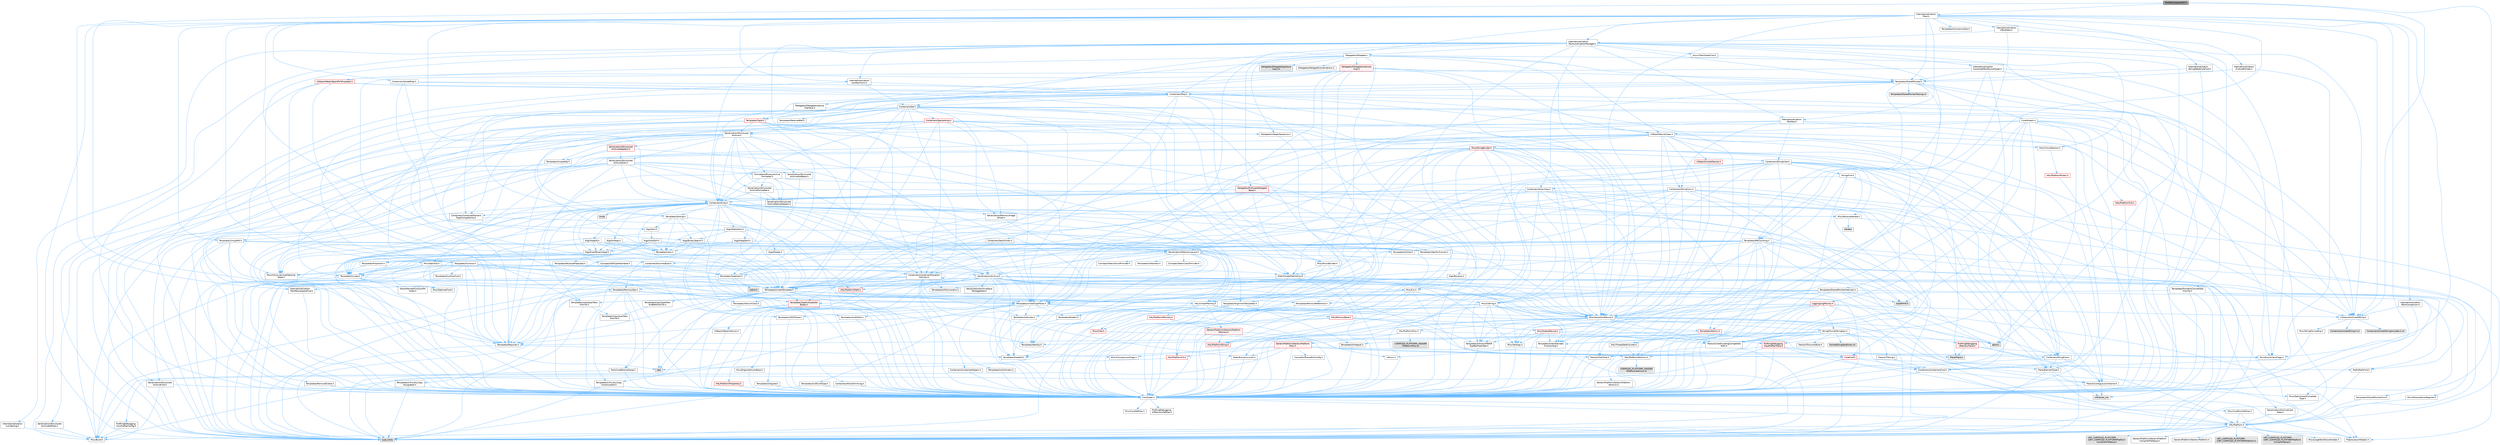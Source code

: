 digraph "TextNamespaceUtil.h"
{
 // INTERACTIVE_SVG=YES
 // LATEX_PDF_SIZE
  bgcolor="transparent";
  edge [fontname=Helvetica,fontsize=10,labelfontname=Helvetica,labelfontsize=10];
  node [fontname=Helvetica,fontsize=10,shape=box,height=0.2,width=0.4];
  Node1 [id="Node000001",label="TextNamespaceUtil.h",height=0.2,width=0.4,color="gray40", fillcolor="grey60", style="filled", fontcolor="black",tooltip=" "];
  Node1 -> Node2 [id="edge1_Node000001_Node000002",color="steelblue1",style="solid",tooltip=" "];
  Node2 [id="Node000002",label="Containers/UnrealString.h",height=0.2,width=0.4,color="grey40", fillcolor="white", style="filled",URL="$d5/dba/UnrealString_8h.html",tooltip=" "];
  Node2 -> Node3 [id="edge2_Node000002_Node000003",color="steelblue1",style="solid",tooltip=" "];
  Node3 [id="Node000003",label="Containers/UnrealStringIncludes.h.inl",height=0.2,width=0.4,color="grey60", fillcolor="#E0E0E0", style="filled",tooltip=" "];
  Node2 -> Node4 [id="edge3_Node000002_Node000004",color="steelblue1",style="solid",tooltip=" "];
  Node4 [id="Node000004",label="Containers/UnrealString.h.inl",height=0.2,width=0.4,color="grey60", fillcolor="#E0E0E0", style="filled",tooltip=" "];
  Node2 -> Node5 [id="edge4_Node000002_Node000005",color="steelblue1",style="solid",tooltip=" "];
  Node5 [id="Node000005",label="Misc/StringFormatArg.h",height=0.2,width=0.4,color="grey40", fillcolor="white", style="filled",URL="$d2/d16/StringFormatArg_8h.html",tooltip=" "];
  Node5 -> Node6 [id="edge5_Node000005_Node000006",color="steelblue1",style="solid",tooltip=" "];
  Node6 [id="Node000006",label="Containers/ContainersFwd.h",height=0.2,width=0.4,color="grey40", fillcolor="white", style="filled",URL="$d4/d0a/ContainersFwd_8h.html",tooltip=" "];
  Node6 -> Node7 [id="edge6_Node000006_Node000007",color="steelblue1",style="solid",tooltip=" "];
  Node7 [id="Node000007",label="HAL/Platform.h",height=0.2,width=0.4,color="grey40", fillcolor="white", style="filled",URL="$d9/dd0/Platform_8h.html",tooltip=" "];
  Node7 -> Node8 [id="edge7_Node000007_Node000008",color="steelblue1",style="solid",tooltip=" "];
  Node8 [id="Node000008",label="Misc/Build.h",height=0.2,width=0.4,color="grey40", fillcolor="white", style="filled",URL="$d3/dbb/Build_8h.html",tooltip=" "];
  Node7 -> Node9 [id="edge8_Node000007_Node000009",color="steelblue1",style="solid",tooltip=" "];
  Node9 [id="Node000009",label="Misc/LargeWorldCoordinates.h",height=0.2,width=0.4,color="grey40", fillcolor="white", style="filled",URL="$d2/dcb/LargeWorldCoordinates_8h.html",tooltip=" "];
  Node7 -> Node10 [id="edge9_Node000007_Node000010",color="steelblue1",style="solid",tooltip=" "];
  Node10 [id="Node000010",label="type_traits",height=0.2,width=0.4,color="grey60", fillcolor="#E0E0E0", style="filled",tooltip=" "];
  Node7 -> Node11 [id="edge10_Node000007_Node000011",color="steelblue1",style="solid",tooltip=" "];
  Node11 [id="Node000011",label="PreprocessorHelpers.h",height=0.2,width=0.4,color="grey40", fillcolor="white", style="filled",URL="$db/ddb/PreprocessorHelpers_8h.html",tooltip=" "];
  Node7 -> Node12 [id="edge11_Node000007_Node000012",color="steelblue1",style="solid",tooltip=" "];
  Node12 [id="Node000012",label="UBT_COMPILED_PLATFORM\l/UBT_COMPILED_PLATFORMPlatform\lCompilerPreSetup.h",height=0.2,width=0.4,color="grey60", fillcolor="#E0E0E0", style="filled",tooltip=" "];
  Node7 -> Node13 [id="edge12_Node000007_Node000013",color="steelblue1",style="solid",tooltip=" "];
  Node13 [id="Node000013",label="GenericPlatform/GenericPlatform\lCompilerPreSetup.h",height=0.2,width=0.4,color="grey40", fillcolor="white", style="filled",URL="$d9/dc8/GenericPlatformCompilerPreSetup_8h.html",tooltip=" "];
  Node7 -> Node14 [id="edge13_Node000007_Node000014",color="steelblue1",style="solid",tooltip=" "];
  Node14 [id="Node000014",label="GenericPlatform/GenericPlatform.h",height=0.2,width=0.4,color="grey40", fillcolor="white", style="filled",URL="$d6/d84/GenericPlatform_8h.html",tooltip=" "];
  Node7 -> Node15 [id="edge14_Node000007_Node000015",color="steelblue1",style="solid",tooltip=" "];
  Node15 [id="Node000015",label="UBT_COMPILED_PLATFORM\l/UBT_COMPILED_PLATFORMPlatform.h",height=0.2,width=0.4,color="grey60", fillcolor="#E0E0E0", style="filled",tooltip=" "];
  Node7 -> Node16 [id="edge15_Node000007_Node000016",color="steelblue1",style="solid",tooltip=" "];
  Node16 [id="Node000016",label="UBT_COMPILED_PLATFORM\l/UBT_COMPILED_PLATFORMPlatform\lCompilerSetup.h",height=0.2,width=0.4,color="grey60", fillcolor="#E0E0E0", style="filled",tooltip=" "];
  Node6 -> Node17 [id="edge16_Node000006_Node000017",color="steelblue1",style="solid",tooltip=" "];
  Node17 [id="Node000017",label="CoreTypes.h",height=0.2,width=0.4,color="grey40", fillcolor="white", style="filled",URL="$dc/dec/CoreTypes_8h.html",tooltip=" "];
  Node17 -> Node7 [id="edge17_Node000017_Node000007",color="steelblue1",style="solid",tooltip=" "];
  Node17 -> Node18 [id="edge18_Node000017_Node000018",color="steelblue1",style="solid",tooltip=" "];
  Node18 [id="Node000018",label="ProfilingDebugging\l/UMemoryDefines.h",height=0.2,width=0.4,color="grey40", fillcolor="white", style="filled",URL="$d2/da2/UMemoryDefines_8h.html",tooltip=" "];
  Node17 -> Node19 [id="edge19_Node000017_Node000019",color="steelblue1",style="solid",tooltip=" "];
  Node19 [id="Node000019",label="Misc/CoreMiscDefines.h",height=0.2,width=0.4,color="grey40", fillcolor="white", style="filled",URL="$da/d38/CoreMiscDefines_8h.html",tooltip=" "];
  Node19 -> Node7 [id="edge20_Node000019_Node000007",color="steelblue1",style="solid",tooltip=" "];
  Node19 -> Node11 [id="edge21_Node000019_Node000011",color="steelblue1",style="solid",tooltip=" "];
  Node17 -> Node20 [id="edge22_Node000017_Node000020",color="steelblue1",style="solid",tooltip=" "];
  Node20 [id="Node000020",label="Misc/CoreDefines.h",height=0.2,width=0.4,color="grey40", fillcolor="white", style="filled",URL="$d3/dd2/CoreDefines_8h.html",tooltip=" "];
  Node6 -> Node21 [id="edge23_Node000006_Node000021",color="steelblue1",style="solid",tooltip=" "];
  Node21 [id="Node000021",label="Traits/IsContiguousContainer.h",height=0.2,width=0.4,color="grey40", fillcolor="white", style="filled",URL="$d5/d3c/IsContiguousContainer_8h.html",tooltip=" "];
  Node21 -> Node17 [id="edge24_Node000021_Node000017",color="steelblue1",style="solid",tooltip=" "];
  Node21 -> Node22 [id="edge25_Node000021_Node000022",color="steelblue1",style="solid",tooltip=" "];
  Node22 [id="Node000022",label="Misc/StaticAssertComplete\lType.h",height=0.2,width=0.4,color="grey40", fillcolor="white", style="filled",URL="$d5/d4e/StaticAssertCompleteType_8h.html",tooltip=" "];
  Node21 -> Node23 [id="edge26_Node000021_Node000023",color="steelblue1",style="solid",tooltip=" "];
  Node23 [id="Node000023",label="initializer_list",height=0.2,width=0.4,color="grey60", fillcolor="#E0E0E0", style="filled",tooltip=" "];
  Node1 -> Node17 [id="edge27_Node000001_Node000017",color="steelblue1",style="solid",tooltip=" "];
  Node1 -> Node24 [id="edge28_Node000001_Node000024",color="steelblue1",style="solid",tooltip=" "];
  Node24 [id="Node000024",label="Internationalization\l/Text.h",height=0.2,width=0.4,color="grey40", fillcolor="white", style="filled",URL="$d6/d35/Text_8h.html",tooltip=" "];
  Node24 -> Node17 [id="edge29_Node000024_Node000017",color="steelblue1",style="solid",tooltip=" "];
  Node24 -> Node25 [id="edge30_Node000024_Node000025",color="steelblue1",style="solid",tooltip=" "];
  Node25 [id="Node000025",label="HAL/PlatformAtomics.h",height=0.2,width=0.4,color="grey40", fillcolor="white", style="filled",URL="$d3/d36/PlatformAtomics_8h.html",tooltip=" "];
  Node25 -> Node17 [id="edge31_Node000025_Node000017",color="steelblue1",style="solid",tooltip=" "];
  Node25 -> Node26 [id="edge32_Node000025_Node000026",color="steelblue1",style="solid",tooltip=" "];
  Node26 [id="Node000026",label="GenericPlatform/GenericPlatform\lAtomics.h",height=0.2,width=0.4,color="grey40", fillcolor="white", style="filled",URL="$da/d72/GenericPlatformAtomics_8h.html",tooltip=" "];
  Node26 -> Node17 [id="edge33_Node000026_Node000017",color="steelblue1",style="solid",tooltip=" "];
  Node25 -> Node27 [id="edge34_Node000025_Node000027",color="steelblue1",style="solid",tooltip=" "];
  Node27 [id="Node000027",label="COMPILED_PLATFORM_HEADER\l(PlatformAtomics.h)",height=0.2,width=0.4,color="grey60", fillcolor="#E0E0E0", style="filled",tooltip=" "];
  Node24 -> Node28 [id="edge35_Node000024_Node000028",color="steelblue1",style="solid",tooltip=" "];
  Node28 [id="Node000028",label="Misc/AssertionMacros.h",height=0.2,width=0.4,color="grey40", fillcolor="white", style="filled",URL="$d0/dfa/AssertionMacros_8h.html",tooltip=" "];
  Node28 -> Node17 [id="edge36_Node000028_Node000017",color="steelblue1",style="solid",tooltip=" "];
  Node28 -> Node7 [id="edge37_Node000028_Node000007",color="steelblue1",style="solid",tooltip=" "];
  Node28 -> Node29 [id="edge38_Node000028_Node000029",color="steelblue1",style="solid",tooltip=" "];
  Node29 [id="Node000029",label="HAL/PlatformMisc.h",height=0.2,width=0.4,color="grey40", fillcolor="white", style="filled",URL="$d0/df5/PlatformMisc_8h.html",tooltip=" "];
  Node29 -> Node17 [id="edge39_Node000029_Node000017",color="steelblue1",style="solid",tooltip=" "];
  Node29 -> Node30 [id="edge40_Node000029_Node000030",color="steelblue1",style="solid",tooltip=" "];
  Node30 [id="Node000030",label="GenericPlatform/GenericPlatform\lMisc.h",height=0.2,width=0.4,color="red", fillcolor="#FFF0F0", style="filled",URL="$db/d9a/GenericPlatformMisc_8h.html",tooltip=" "];
  Node30 -> Node31 [id="edge41_Node000030_Node000031",color="steelblue1",style="solid",tooltip=" "];
  Node31 [id="Node000031",label="Containers/StringFwd.h",height=0.2,width=0.4,color="grey40", fillcolor="white", style="filled",URL="$df/d37/StringFwd_8h.html",tooltip=" "];
  Node31 -> Node17 [id="edge42_Node000031_Node000017",color="steelblue1",style="solid",tooltip=" "];
  Node31 -> Node32 [id="edge43_Node000031_Node000032",color="steelblue1",style="solid",tooltip=" "];
  Node32 [id="Node000032",label="Traits/ElementType.h",height=0.2,width=0.4,color="grey40", fillcolor="white", style="filled",URL="$d5/d4f/ElementType_8h.html",tooltip=" "];
  Node32 -> Node7 [id="edge44_Node000032_Node000007",color="steelblue1",style="solid",tooltip=" "];
  Node32 -> Node23 [id="edge45_Node000032_Node000023",color="steelblue1",style="solid",tooltip=" "];
  Node32 -> Node10 [id="edge46_Node000032_Node000010",color="steelblue1",style="solid",tooltip=" "];
  Node31 -> Node21 [id="edge47_Node000031_Node000021",color="steelblue1",style="solid",tooltip=" "];
  Node30 -> Node33 [id="edge48_Node000030_Node000033",color="steelblue1",style="solid",tooltip=" "];
  Node33 [id="Node000033",label="CoreFwd.h",height=0.2,width=0.4,color="red", fillcolor="#FFF0F0", style="filled",URL="$d1/d1e/CoreFwd_8h.html",tooltip=" "];
  Node33 -> Node17 [id="edge49_Node000033_Node000017",color="steelblue1",style="solid",tooltip=" "];
  Node33 -> Node6 [id="edge50_Node000033_Node000006",color="steelblue1",style="solid",tooltip=" "];
  Node33 -> Node34 [id="edge51_Node000033_Node000034",color="steelblue1",style="solid",tooltip=" "];
  Node34 [id="Node000034",label="Math/MathFwd.h",height=0.2,width=0.4,color="grey40", fillcolor="white", style="filled",URL="$d2/d10/MathFwd_8h.html",tooltip=" "];
  Node34 -> Node7 [id="edge52_Node000034_Node000007",color="steelblue1",style="solid",tooltip=" "];
  Node30 -> Node17 [id="edge53_Node000030_Node000017",color="steelblue1",style="solid",tooltip=" "];
  Node30 -> Node36 [id="edge54_Node000030_Node000036",color="steelblue1",style="solid",tooltip=" "];
  Node36 [id="Node000036",label="FramePro/FrameProConfig.h",height=0.2,width=0.4,color="grey40", fillcolor="white", style="filled",URL="$d7/d90/FrameProConfig_8h.html",tooltip=" "];
  Node30 -> Node37 [id="edge55_Node000030_Node000037",color="steelblue1",style="solid",tooltip=" "];
  Node37 [id="Node000037",label="HAL/PlatformCrt.h",height=0.2,width=0.4,color="red", fillcolor="#FFF0F0", style="filled",URL="$d8/d75/PlatformCrt_8h.html",tooltip=" "];
  Node37 -> Node38 [id="edge56_Node000037_Node000038",color="steelblue1",style="solid",tooltip=" "];
  Node38 [id="Node000038",label="new",height=0.2,width=0.4,color="grey60", fillcolor="#E0E0E0", style="filled",tooltip=" "];
  Node30 -> Node47 [id="edge57_Node000030_Node000047",color="steelblue1",style="solid",tooltip=" "];
  Node47 [id="Node000047",label="Math/NumericLimits.h",height=0.2,width=0.4,color="grey40", fillcolor="white", style="filled",URL="$df/d1b/NumericLimits_8h.html",tooltip=" "];
  Node47 -> Node17 [id="edge58_Node000047_Node000017",color="steelblue1",style="solid",tooltip=" "];
  Node30 -> Node48 [id="edge59_Node000030_Node000048",color="steelblue1",style="solid",tooltip=" "];
  Node48 [id="Node000048",label="Misc/CompressionFlags.h",height=0.2,width=0.4,color="grey40", fillcolor="white", style="filled",URL="$d9/d76/CompressionFlags_8h.html",tooltip=" "];
  Node30 -> Node49 [id="edge60_Node000030_Node000049",color="steelblue1",style="solid",tooltip=" "];
  Node49 [id="Node000049",label="Misc/EnumClassFlags.h",height=0.2,width=0.4,color="grey40", fillcolor="white", style="filled",URL="$d8/de7/EnumClassFlags_8h.html",tooltip=" "];
  Node30 -> Node50 [id="edge61_Node000030_Node000050",color="steelblue1",style="solid",tooltip=" "];
  Node50 [id="Node000050",label="ProfilingDebugging\l/CsvProfilerConfig.h",height=0.2,width=0.4,color="grey40", fillcolor="white", style="filled",URL="$d3/d88/CsvProfilerConfig_8h.html",tooltip=" "];
  Node50 -> Node8 [id="edge62_Node000050_Node000008",color="steelblue1",style="solid",tooltip=" "];
  Node29 -> Node52 [id="edge63_Node000029_Node000052",color="steelblue1",style="solid",tooltip=" "];
  Node52 [id="Node000052",label="COMPILED_PLATFORM_HEADER\l(PlatformMisc.h)",height=0.2,width=0.4,color="grey60", fillcolor="#E0E0E0", style="filled",tooltip=" "];
  Node29 -> Node53 [id="edge64_Node000029_Node000053",color="steelblue1",style="solid",tooltip=" "];
  Node53 [id="Node000053",label="ProfilingDebugging\l/CpuProfilerTrace.h",height=0.2,width=0.4,color="red", fillcolor="#FFF0F0", style="filled",URL="$da/dcb/CpuProfilerTrace_8h.html",tooltip=" "];
  Node53 -> Node17 [id="edge65_Node000053_Node000017",color="steelblue1",style="solid",tooltip=" "];
  Node53 -> Node6 [id="edge66_Node000053_Node000006",color="steelblue1",style="solid",tooltip=" "];
  Node53 -> Node25 [id="edge67_Node000053_Node000025",color="steelblue1",style="solid",tooltip=" "];
  Node53 -> Node11 [id="edge68_Node000053_Node000011",color="steelblue1",style="solid",tooltip=" "];
  Node53 -> Node8 [id="edge69_Node000053_Node000008",color="steelblue1",style="solid",tooltip=" "];
  Node53 -> Node57 [id="edge70_Node000053_Node000057",color="steelblue1",style="solid",tooltip=" "];
  Node57 [id="Node000057",label="Trace/Trace.h",height=0.2,width=0.4,color="grey60", fillcolor="#E0E0E0", style="filled",tooltip=" "];
  Node28 -> Node11 [id="edge71_Node000028_Node000011",color="steelblue1",style="solid",tooltip=" "];
  Node28 -> Node58 [id="edge72_Node000028_Node000058",color="steelblue1",style="solid",tooltip=" "];
  Node58 [id="Node000058",label="Templates/EnableIf.h",height=0.2,width=0.4,color="grey40", fillcolor="white", style="filled",URL="$d7/d60/EnableIf_8h.html",tooltip=" "];
  Node58 -> Node17 [id="edge73_Node000058_Node000017",color="steelblue1",style="solid",tooltip=" "];
  Node28 -> Node59 [id="edge74_Node000028_Node000059",color="steelblue1",style="solid",tooltip=" "];
  Node59 [id="Node000059",label="Templates/IsArrayOrRefOf\lTypeByPredicate.h",height=0.2,width=0.4,color="grey40", fillcolor="white", style="filled",URL="$d6/da1/IsArrayOrRefOfTypeByPredicate_8h.html",tooltip=" "];
  Node59 -> Node17 [id="edge75_Node000059_Node000017",color="steelblue1",style="solid",tooltip=" "];
  Node28 -> Node60 [id="edge76_Node000028_Node000060",color="steelblue1",style="solid",tooltip=" "];
  Node60 [id="Node000060",label="Templates/IsValidVariadic\lFunctionArg.h",height=0.2,width=0.4,color="grey40", fillcolor="white", style="filled",URL="$d0/dc8/IsValidVariadicFunctionArg_8h.html",tooltip=" "];
  Node60 -> Node17 [id="edge77_Node000060_Node000017",color="steelblue1",style="solid",tooltip=" "];
  Node60 -> Node61 [id="edge78_Node000060_Node000061",color="steelblue1",style="solid",tooltip=" "];
  Node61 [id="Node000061",label="IsEnum.h",height=0.2,width=0.4,color="grey40", fillcolor="white", style="filled",URL="$d4/de5/IsEnum_8h.html",tooltip=" "];
  Node60 -> Node10 [id="edge79_Node000060_Node000010",color="steelblue1",style="solid",tooltip=" "];
  Node28 -> Node62 [id="edge80_Node000028_Node000062",color="steelblue1",style="solid",tooltip=" "];
  Node62 [id="Node000062",label="Traits/IsCharEncodingCompatible\lWith.h",height=0.2,width=0.4,color="grey40", fillcolor="white", style="filled",URL="$df/dd1/IsCharEncodingCompatibleWith_8h.html",tooltip=" "];
  Node62 -> Node10 [id="edge81_Node000062_Node000010",color="steelblue1",style="solid",tooltip=" "];
  Node62 -> Node63 [id="edge82_Node000062_Node000063",color="steelblue1",style="solid",tooltip=" "];
  Node63 [id="Node000063",label="Traits/IsCharType.h",height=0.2,width=0.4,color="grey40", fillcolor="white", style="filled",URL="$db/d51/IsCharType_8h.html",tooltip=" "];
  Node63 -> Node17 [id="edge83_Node000063_Node000017",color="steelblue1",style="solid",tooltip=" "];
  Node28 -> Node64 [id="edge84_Node000028_Node000064",color="steelblue1",style="solid",tooltip=" "];
  Node64 [id="Node000064",label="Misc/VarArgs.h",height=0.2,width=0.4,color="grey40", fillcolor="white", style="filled",URL="$d5/d6f/VarArgs_8h.html",tooltip=" "];
  Node64 -> Node17 [id="edge85_Node000064_Node000017",color="steelblue1",style="solid",tooltip=" "];
  Node28 -> Node65 [id="edge86_Node000028_Node000065",color="steelblue1",style="solid",tooltip=" "];
  Node65 [id="Node000065",label="String/FormatStringSan.h",height=0.2,width=0.4,color="grey40", fillcolor="white", style="filled",URL="$d3/d8b/FormatStringSan_8h.html",tooltip=" "];
  Node65 -> Node10 [id="edge87_Node000065_Node000010",color="steelblue1",style="solid",tooltip=" "];
  Node65 -> Node17 [id="edge88_Node000065_Node000017",color="steelblue1",style="solid",tooltip=" "];
  Node65 -> Node66 [id="edge89_Node000065_Node000066",color="steelblue1",style="solid",tooltip=" "];
  Node66 [id="Node000066",label="Templates/Requires.h",height=0.2,width=0.4,color="grey40", fillcolor="white", style="filled",URL="$dc/d96/Requires_8h.html",tooltip=" "];
  Node66 -> Node58 [id="edge90_Node000066_Node000058",color="steelblue1",style="solid",tooltip=" "];
  Node66 -> Node10 [id="edge91_Node000066_Node000010",color="steelblue1",style="solid",tooltip=" "];
  Node65 -> Node67 [id="edge92_Node000065_Node000067",color="steelblue1",style="solid",tooltip=" "];
  Node67 [id="Node000067",label="Templates/Identity.h",height=0.2,width=0.4,color="grey40", fillcolor="white", style="filled",URL="$d0/dd5/Identity_8h.html",tooltip=" "];
  Node65 -> Node60 [id="edge93_Node000065_Node000060",color="steelblue1",style="solid",tooltip=" "];
  Node65 -> Node63 [id="edge94_Node000065_Node000063",color="steelblue1",style="solid",tooltip=" "];
  Node65 -> Node68 [id="edge95_Node000065_Node000068",color="steelblue1",style="solid",tooltip=" "];
  Node68 [id="Node000068",label="Traits/IsTEnumAsByte.h",height=0.2,width=0.4,color="grey40", fillcolor="white", style="filled",URL="$d1/de6/IsTEnumAsByte_8h.html",tooltip=" "];
  Node65 -> Node69 [id="edge96_Node000065_Node000069",color="steelblue1",style="solid",tooltip=" "];
  Node69 [id="Node000069",label="Traits/IsTString.h",height=0.2,width=0.4,color="grey40", fillcolor="white", style="filled",URL="$d0/df8/IsTString_8h.html",tooltip=" "];
  Node69 -> Node6 [id="edge97_Node000069_Node000006",color="steelblue1",style="solid",tooltip=" "];
  Node65 -> Node6 [id="edge98_Node000065_Node000006",color="steelblue1",style="solid",tooltip=" "];
  Node65 -> Node70 [id="edge99_Node000065_Node000070",color="steelblue1",style="solid",tooltip=" "];
  Node70 [id="Node000070",label="FormatStringSanErrors.inl",height=0.2,width=0.4,color="grey60", fillcolor="#E0E0E0", style="filled",tooltip=" "];
  Node28 -> Node71 [id="edge100_Node000028_Node000071",color="steelblue1",style="solid",tooltip=" "];
  Node71 [id="Node000071",label="atomic",height=0.2,width=0.4,color="grey60", fillcolor="#E0E0E0", style="filled",tooltip=" "];
  Node24 -> Node49 [id="edge101_Node000024_Node000049",color="steelblue1",style="solid",tooltip=" "];
  Node24 -> Node72 [id="edge102_Node000024_Node000072",color="steelblue1",style="solid",tooltip=" "];
  Node72 [id="Node000072",label="Templates/UnrealTypeTraits.h",height=0.2,width=0.4,color="grey40", fillcolor="white", style="filled",URL="$d2/d2d/UnrealTypeTraits_8h.html",tooltip=" "];
  Node72 -> Node17 [id="edge103_Node000072_Node000017",color="steelblue1",style="solid",tooltip=" "];
  Node72 -> Node73 [id="edge104_Node000072_Node000073",color="steelblue1",style="solid",tooltip=" "];
  Node73 [id="Node000073",label="Templates/IsPointer.h",height=0.2,width=0.4,color="grey40", fillcolor="white", style="filled",URL="$d7/d05/IsPointer_8h.html",tooltip=" "];
  Node73 -> Node17 [id="edge105_Node000073_Node000017",color="steelblue1",style="solid",tooltip=" "];
  Node72 -> Node28 [id="edge106_Node000072_Node000028",color="steelblue1",style="solid",tooltip=" "];
  Node72 -> Node74 [id="edge107_Node000072_Node000074",color="steelblue1",style="solid",tooltip=" "];
  Node74 [id="Node000074",label="Templates/AndOrNot.h",height=0.2,width=0.4,color="grey40", fillcolor="white", style="filled",URL="$db/d0a/AndOrNot_8h.html",tooltip=" "];
  Node74 -> Node17 [id="edge108_Node000074_Node000017",color="steelblue1",style="solid",tooltip=" "];
  Node72 -> Node58 [id="edge109_Node000072_Node000058",color="steelblue1",style="solid",tooltip=" "];
  Node72 -> Node75 [id="edge110_Node000072_Node000075",color="steelblue1",style="solid",tooltip=" "];
  Node75 [id="Node000075",label="Templates/IsArithmetic.h",height=0.2,width=0.4,color="grey40", fillcolor="white", style="filled",URL="$d2/d5d/IsArithmetic_8h.html",tooltip=" "];
  Node75 -> Node17 [id="edge111_Node000075_Node000017",color="steelblue1",style="solid",tooltip=" "];
  Node72 -> Node61 [id="edge112_Node000072_Node000061",color="steelblue1",style="solid",tooltip=" "];
  Node72 -> Node76 [id="edge113_Node000072_Node000076",color="steelblue1",style="solid",tooltip=" "];
  Node76 [id="Node000076",label="Templates/Models.h",height=0.2,width=0.4,color="grey40", fillcolor="white", style="filled",URL="$d3/d0c/Models_8h.html",tooltip=" "];
  Node76 -> Node67 [id="edge114_Node000076_Node000067",color="steelblue1",style="solid",tooltip=" "];
  Node72 -> Node77 [id="edge115_Node000072_Node000077",color="steelblue1",style="solid",tooltip=" "];
  Node77 [id="Node000077",label="Templates/IsPODType.h",height=0.2,width=0.4,color="grey40", fillcolor="white", style="filled",URL="$d7/db1/IsPODType_8h.html",tooltip=" "];
  Node77 -> Node17 [id="edge116_Node000077_Node000017",color="steelblue1",style="solid",tooltip=" "];
  Node72 -> Node78 [id="edge117_Node000072_Node000078",color="steelblue1",style="solid",tooltip=" "];
  Node78 [id="Node000078",label="Templates/IsUECoreType.h",height=0.2,width=0.4,color="grey40", fillcolor="white", style="filled",URL="$d1/db8/IsUECoreType_8h.html",tooltip=" "];
  Node78 -> Node17 [id="edge118_Node000078_Node000017",color="steelblue1",style="solid",tooltip=" "];
  Node78 -> Node10 [id="edge119_Node000078_Node000010",color="steelblue1",style="solid",tooltip=" "];
  Node72 -> Node79 [id="edge120_Node000072_Node000079",color="steelblue1",style="solid",tooltip=" "];
  Node79 [id="Node000079",label="Templates/IsTriviallyCopy\lConstructible.h",height=0.2,width=0.4,color="grey40", fillcolor="white", style="filled",URL="$d3/d78/IsTriviallyCopyConstructible_8h.html",tooltip=" "];
  Node79 -> Node17 [id="edge121_Node000079_Node000017",color="steelblue1",style="solid",tooltip=" "];
  Node79 -> Node10 [id="edge122_Node000079_Node000010",color="steelblue1",style="solid",tooltip=" "];
  Node24 -> Node80 [id="edge123_Node000024_Node000080",color="steelblue1",style="solid",tooltip=" "];
  Node80 [id="Node000080",label="Containers/Array.h",height=0.2,width=0.4,color="grey40", fillcolor="white", style="filled",URL="$df/dd0/Array_8h.html",tooltip=" "];
  Node80 -> Node17 [id="edge124_Node000080_Node000017",color="steelblue1",style="solid",tooltip=" "];
  Node80 -> Node28 [id="edge125_Node000080_Node000028",color="steelblue1",style="solid",tooltip=" "];
  Node80 -> Node81 [id="edge126_Node000080_Node000081",color="steelblue1",style="solid",tooltip=" "];
  Node81 [id="Node000081",label="Misc/IntrusiveUnsetOptional\lState.h",height=0.2,width=0.4,color="grey40", fillcolor="white", style="filled",URL="$d2/d0a/IntrusiveUnsetOptionalState_8h.html",tooltip=" "];
  Node81 -> Node82 [id="edge127_Node000081_Node000082",color="steelblue1",style="solid",tooltip=" "];
  Node82 [id="Node000082",label="Misc/OptionalFwd.h",height=0.2,width=0.4,color="grey40", fillcolor="white", style="filled",URL="$dc/d50/OptionalFwd_8h.html",tooltip=" "];
  Node80 -> Node83 [id="edge128_Node000080_Node000083",color="steelblue1",style="solid",tooltip=" "];
  Node83 [id="Node000083",label="Misc/ReverseIterate.h",height=0.2,width=0.4,color="grey40", fillcolor="white", style="filled",URL="$db/de3/ReverseIterate_8h.html",tooltip=" "];
  Node83 -> Node7 [id="edge129_Node000083_Node000007",color="steelblue1",style="solid",tooltip=" "];
  Node83 -> Node84 [id="edge130_Node000083_Node000084",color="steelblue1",style="solid",tooltip=" "];
  Node84 [id="Node000084",label="iterator",height=0.2,width=0.4,color="grey60", fillcolor="#E0E0E0", style="filled",tooltip=" "];
  Node80 -> Node85 [id="edge131_Node000080_Node000085",color="steelblue1",style="solid",tooltip=" "];
  Node85 [id="Node000085",label="HAL/UnrealMemory.h",height=0.2,width=0.4,color="grey40", fillcolor="white", style="filled",URL="$d9/d96/UnrealMemory_8h.html",tooltip=" "];
  Node85 -> Node17 [id="edge132_Node000085_Node000017",color="steelblue1",style="solid",tooltip=" "];
  Node85 -> Node86 [id="edge133_Node000085_Node000086",color="steelblue1",style="solid",tooltip=" "];
  Node86 [id="Node000086",label="GenericPlatform/GenericPlatform\lMemory.h",height=0.2,width=0.4,color="red", fillcolor="#FFF0F0", style="filled",URL="$dd/d22/GenericPlatformMemory_8h.html",tooltip=" "];
  Node86 -> Node33 [id="edge134_Node000086_Node000033",color="steelblue1",style="solid",tooltip=" "];
  Node86 -> Node17 [id="edge135_Node000086_Node000017",color="steelblue1",style="solid",tooltip=" "];
  Node86 -> Node87 [id="edge136_Node000086_Node000087",color="steelblue1",style="solid",tooltip=" "];
  Node87 [id="Node000087",label="HAL/PlatformString.h",height=0.2,width=0.4,color="red", fillcolor="#FFF0F0", style="filled",URL="$db/db5/PlatformString_8h.html",tooltip=" "];
  Node87 -> Node17 [id="edge137_Node000087_Node000017",color="steelblue1",style="solid",tooltip=" "];
  Node85 -> Node89 [id="edge138_Node000085_Node000089",color="steelblue1",style="solid",tooltip=" "];
  Node89 [id="Node000089",label="HAL/MemoryBase.h",height=0.2,width=0.4,color="red", fillcolor="#FFF0F0", style="filled",URL="$d6/d9f/MemoryBase_8h.html",tooltip=" "];
  Node89 -> Node17 [id="edge139_Node000089_Node000017",color="steelblue1",style="solid",tooltip=" "];
  Node89 -> Node25 [id="edge140_Node000089_Node000025",color="steelblue1",style="solid",tooltip=" "];
  Node89 -> Node37 [id="edge141_Node000089_Node000037",color="steelblue1",style="solid",tooltip=" "];
  Node89 -> Node91 [id="edge142_Node000089_Node000091",color="steelblue1",style="solid",tooltip=" "];
  Node91 [id="Node000091",label="Misc/OutputDevice.h",height=0.2,width=0.4,color="red", fillcolor="#FFF0F0", style="filled",URL="$d7/d32/OutputDevice_8h.html",tooltip=" "];
  Node91 -> Node33 [id="edge143_Node000091_Node000033",color="steelblue1",style="solid",tooltip=" "];
  Node91 -> Node17 [id="edge144_Node000091_Node000017",color="steelblue1",style="solid",tooltip=" "];
  Node91 -> Node64 [id="edge145_Node000091_Node000064",color="steelblue1",style="solid",tooltip=" "];
  Node91 -> Node59 [id="edge146_Node000091_Node000059",color="steelblue1",style="solid",tooltip=" "];
  Node91 -> Node60 [id="edge147_Node000091_Node000060",color="steelblue1",style="solid",tooltip=" "];
  Node91 -> Node62 [id="edge148_Node000091_Node000062",color="steelblue1",style="solid",tooltip=" "];
  Node89 -> Node93 [id="edge149_Node000089_Node000093",color="steelblue1",style="solid",tooltip=" "];
  Node93 [id="Node000093",label="Templates/Atomic.h",height=0.2,width=0.4,color="red", fillcolor="#FFF0F0", style="filled",URL="$d3/d91/Atomic_8h.html",tooltip=" "];
  Node93 -> Node94 [id="edge150_Node000093_Node000094",color="steelblue1",style="solid",tooltip=" "];
  Node94 [id="Node000094",label="HAL/ThreadSafeCounter.h",height=0.2,width=0.4,color="grey40", fillcolor="white", style="filled",URL="$dc/dc9/ThreadSafeCounter_8h.html",tooltip=" "];
  Node94 -> Node17 [id="edge151_Node000094_Node000017",color="steelblue1",style="solid",tooltip=" "];
  Node94 -> Node25 [id="edge152_Node000094_Node000025",color="steelblue1",style="solid",tooltip=" "];
  Node93 -> Node96 [id="edge153_Node000093_Node000096",color="steelblue1",style="solid",tooltip=" "];
  Node96 [id="Node000096",label="Templates/IsIntegral.h",height=0.2,width=0.4,color="grey40", fillcolor="white", style="filled",URL="$da/d64/IsIntegral_8h.html",tooltip=" "];
  Node96 -> Node17 [id="edge154_Node000096_Node000017",color="steelblue1",style="solid",tooltip=" "];
  Node93 -> Node71 [id="edge155_Node000093_Node000071",color="steelblue1",style="solid",tooltip=" "];
  Node85 -> Node100 [id="edge156_Node000085_Node000100",color="steelblue1",style="solid",tooltip=" "];
  Node100 [id="Node000100",label="HAL/PlatformMemory.h",height=0.2,width=0.4,color="red", fillcolor="#FFF0F0", style="filled",URL="$de/d68/PlatformMemory_8h.html",tooltip=" "];
  Node100 -> Node17 [id="edge157_Node000100_Node000017",color="steelblue1",style="solid",tooltip=" "];
  Node100 -> Node86 [id="edge158_Node000100_Node000086",color="steelblue1",style="solid",tooltip=" "];
  Node85 -> Node102 [id="edge159_Node000085_Node000102",color="steelblue1",style="solid",tooltip=" "];
  Node102 [id="Node000102",label="ProfilingDebugging\l/MemoryTrace.h",height=0.2,width=0.4,color="red", fillcolor="#FFF0F0", style="filled",URL="$da/dd7/MemoryTrace_8h.html",tooltip=" "];
  Node102 -> Node7 [id="edge160_Node000102_Node000007",color="steelblue1",style="solid",tooltip=" "];
  Node102 -> Node49 [id="edge161_Node000102_Node000049",color="steelblue1",style="solid",tooltip=" "];
  Node102 -> Node57 [id="edge162_Node000102_Node000057",color="steelblue1",style="solid",tooltip=" "];
  Node85 -> Node73 [id="edge163_Node000085_Node000073",color="steelblue1",style="solid",tooltip=" "];
  Node80 -> Node72 [id="edge164_Node000080_Node000072",color="steelblue1",style="solid",tooltip=" "];
  Node80 -> Node103 [id="edge165_Node000080_Node000103",color="steelblue1",style="solid",tooltip=" "];
  Node103 [id="Node000103",label="Templates/UnrealTemplate.h",height=0.2,width=0.4,color="grey40", fillcolor="white", style="filled",URL="$d4/d24/UnrealTemplate_8h.html",tooltip=" "];
  Node103 -> Node17 [id="edge166_Node000103_Node000017",color="steelblue1",style="solid",tooltip=" "];
  Node103 -> Node73 [id="edge167_Node000103_Node000073",color="steelblue1",style="solid",tooltip=" "];
  Node103 -> Node85 [id="edge168_Node000103_Node000085",color="steelblue1",style="solid",tooltip=" "];
  Node103 -> Node104 [id="edge169_Node000103_Node000104",color="steelblue1",style="solid",tooltip=" "];
  Node104 [id="Node000104",label="Templates/CopyQualifiers\lAndRefsFromTo.h",height=0.2,width=0.4,color="grey40", fillcolor="white", style="filled",URL="$d3/db3/CopyQualifiersAndRefsFromTo_8h.html",tooltip=" "];
  Node104 -> Node105 [id="edge170_Node000104_Node000105",color="steelblue1",style="solid",tooltip=" "];
  Node105 [id="Node000105",label="Templates/CopyQualifiers\lFromTo.h",height=0.2,width=0.4,color="grey40", fillcolor="white", style="filled",URL="$d5/db4/CopyQualifiersFromTo_8h.html",tooltip=" "];
  Node103 -> Node72 [id="edge171_Node000103_Node000072",color="steelblue1",style="solid",tooltip=" "];
  Node103 -> Node106 [id="edge172_Node000103_Node000106",color="steelblue1",style="solid",tooltip=" "];
  Node106 [id="Node000106",label="Templates/RemoveReference.h",height=0.2,width=0.4,color="grey40", fillcolor="white", style="filled",URL="$da/dbe/RemoveReference_8h.html",tooltip=" "];
  Node106 -> Node17 [id="edge173_Node000106_Node000017",color="steelblue1",style="solid",tooltip=" "];
  Node103 -> Node66 [id="edge174_Node000103_Node000066",color="steelblue1",style="solid",tooltip=" "];
  Node103 -> Node107 [id="edge175_Node000103_Node000107",color="steelblue1",style="solid",tooltip=" "];
  Node107 [id="Node000107",label="Templates/TypeCompatible\lBytes.h",height=0.2,width=0.4,color="red", fillcolor="#FFF0F0", style="filled",URL="$df/d0a/TypeCompatibleBytes_8h.html",tooltip=" "];
  Node107 -> Node17 [id="edge176_Node000107_Node000017",color="steelblue1",style="solid",tooltip=" "];
  Node107 -> Node38 [id="edge177_Node000107_Node000038",color="steelblue1",style="solid",tooltip=" "];
  Node107 -> Node10 [id="edge178_Node000107_Node000010",color="steelblue1",style="solid",tooltip=" "];
  Node103 -> Node67 [id="edge179_Node000103_Node000067",color="steelblue1",style="solid",tooltip=" "];
  Node103 -> Node21 [id="edge180_Node000103_Node000021",color="steelblue1",style="solid",tooltip=" "];
  Node103 -> Node108 [id="edge181_Node000103_Node000108",color="steelblue1",style="solid",tooltip=" "];
  Node108 [id="Node000108",label="Traits/UseBitwiseSwap.h",height=0.2,width=0.4,color="grey40", fillcolor="white", style="filled",URL="$db/df3/UseBitwiseSwap_8h.html",tooltip=" "];
  Node108 -> Node17 [id="edge182_Node000108_Node000017",color="steelblue1",style="solid",tooltip=" "];
  Node108 -> Node10 [id="edge183_Node000108_Node000010",color="steelblue1",style="solid",tooltip=" "];
  Node103 -> Node10 [id="edge184_Node000103_Node000010",color="steelblue1",style="solid",tooltip=" "];
  Node80 -> Node109 [id="edge185_Node000080_Node000109",color="steelblue1",style="solid",tooltip=" "];
  Node109 [id="Node000109",label="Containers/AllowShrinking.h",height=0.2,width=0.4,color="grey40", fillcolor="white", style="filled",URL="$d7/d1a/AllowShrinking_8h.html",tooltip=" "];
  Node109 -> Node17 [id="edge186_Node000109_Node000017",color="steelblue1",style="solid",tooltip=" "];
  Node80 -> Node110 [id="edge187_Node000080_Node000110",color="steelblue1",style="solid",tooltip=" "];
  Node110 [id="Node000110",label="Containers/ContainerAllocation\lPolicies.h",height=0.2,width=0.4,color="grey40", fillcolor="white", style="filled",URL="$d7/dff/ContainerAllocationPolicies_8h.html",tooltip=" "];
  Node110 -> Node17 [id="edge188_Node000110_Node000017",color="steelblue1",style="solid",tooltip=" "];
  Node110 -> Node111 [id="edge189_Node000110_Node000111",color="steelblue1",style="solid",tooltip=" "];
  Node111 [id="Node000111",label="Containers/ContainerHelpers.h",height=0.2,width=0.4,color="grey40", fillcolor="white", style="filled",URL="$d7/d33/ContainerHelpers_8h.html",tooltip=" "];
  Node111 -> Node17 [id="edge190_Node000111_Node000017",color="steelblue1",style="solid",tooltip=" "];
  Node110 -> Node110 [id="edge191_Node000110_Node000110",color="steelblue1",style="solid",tooltip=" "];
  Node110 -> Node112 [id="edge192_Node000110_Node000112",color="steelblue1",style="solid",tooltip=" "];
  Node112 [id="Node000112",label="HAL/PlatformMath.h",height=0.2,width=0.4,color="red", fillcolor="#FFF0F0", style="filled",URL="$dc/d53/PlatformMath_8h.html",tooltip=" "];
  Node112 -> Node17 [id="edge193_Node000112_Node000017",color="steelblue1",style="solid",tooltip=" "];
  Node110 -> Node85 [id="edge194_Node000110_Node000085",color="steelblue1",style="solid",tooltip=" "];
  Node110 -> Node47 [id="edge195_Node000110_Node000047",color="steelblue1",style="solid",tooltip=" "];
  Node110 -> Node28 [id="edge196_Node000110_Node000028",color="steelblue1",style="solid",tooltip=" "];
  Node110 -> Node120 [id="edge197_Node000110_Node000120",color="steelblue1",style="solid",tooltip=" "];
  Node120 [id="Node000120",label="Templates/IsPolymorphic.h",height=0.2,width=0.4,color="grey40", fillcolor="white", style="filled",URL="$dc/d20/IsPolymorphic_8h.html",tooltip=" "];
  Node110 -> Node121 [id="edge198_Node000110_Node000121",color="steelblue1",style="solid",tooltip=" "];
  Node121 [id="Node000121",label="Templates/MemoryOps.h",height=0.2,width=0.4,color="grey40", fillcolor="white", style="filled",URL="$db/dea/MemoryOps_8h.html",tooltip=" "];
  Node121 -> Node17 [id="edge199_Node000121_Node000017",color="steelblue1",style="solid",tooltip=" "];
  Node121 -> Node85 [id="edge200_Node000121_Node000085",color="steelblue1",style="solid",tooltip=" "];
  Node121 -> Node98 [id="edge201_Node000121_Node000098",color="steelblue1",style="solid",tooltip=" "];
  Node98 [id="Node000098",label="Templates/IsTriviallyCopy\lAssignable.h",height=0.2,width=0.4,color="grey40", fillcolor="white", style="filled",URL="$d2/df2/IsTriviallyCopyAssignable_8h.html",tooltip=" "];
  Node98 -> Node17 [id="edge202_Node000098_Node000017",color="steelblue1",style="solid",tooltip=" "];
  Node98 -> Node10 [id="edge203_Node000098_Node000010",color="steelblue1",style="solid",tooltip=" "];
  Node121 -> Node79 [id="edge204_Node000121_Node000079",color="steelblue1",style="solid",tooltip=" "];
  Node121 -> Node66 [id="edge205_Node000121_Node000066",color="steelblue1",style="solid",tooltip=" "];
  Node121 -> Node72 [id="edge206_Node000121_Node000072",color="steelblue1",style="solid",tooltip=" "];
  Node121 -> Node108 [id="edge207_Node000121_Node000108",color="steelblue1",style="solid",tooltip=" "];
  Node121 -> Node38 [id="edge208_Node000121_Node000038",color="steelblue1",style="solid",tooltip=" "];
  Node121 -> Node10 [id="edge209_Node000121_Node000010",color="steelblue1",style="solid",tooltip=" "];
  Node110 -> Node107 [id="edge210_Node000110_Node000107",color="steelblue1",style="solid",tooltip=" "];
  Node110 -> Node10 [id="edge211_Node000110_Node000010",color="steelblue1",style="solid",tooltip=" "];
  Node80 -> Node122 [id="edge212_Node000080_Node000122",color="steelblue1",style="solid",tooltip=" "];
  Node122 [id="Node000122",label="Containers/ContainerElement\lTypeCompatibility.h",height=0.2,width=0.4,color="grey40", fillcolor="white", style="filled",URL="$df/ddf/ContainerElementTypeCompatibility_8h.html",tooltip=" "];
  Node122 -> Node17 [id="edge213_Node000122_Node000017",color="steelblue1",style="solid",tooltip=" "];
  Node122 -> Node72 [id="edge214_Node000122_Node000072",color="steelblue1",style="solid",tooltip=" "];
  Node80 -> Node123 [id="edge215_Node000080_Node000123",color="steelblue1",style="solid",tooltip=" "];
  Node123 [id="Node000123",label="Serialization/Archive.h",height=0.2,width=0.4,color="grey40", fillcolor="white", style="filled",URL="$d7/d3b/Archive_8h.html",tooltip=" "];
  Node123 -> Node33 [id="edge216_Node000123_Node000033",color="steelblue1",style="solid",tooltip=" "];
  Node123 -> Node17 [id="edge217_Node000123_Node000017",color="steelblue1",style="solid",tooltip=" "];
  Node123 -> Node124 [id="edge218_Node000123_Node000124",color="steelblue1",style="solid",tooltip=" "];
  Node124 [id="Node000124",label="HAL/PlatformProperties.h",height=0.2,width=0.4,color="red", fillcolor="#FFF0F0", style="filled",URL="$d9/db0/PlatformProperties_8h.html",tooltip=" "];
  Node124 -> Node17 [id="edge219_Node000124_Node000017",color="steelblue1",style="solid",tooltip=" "];
  Node123 -> Node127 [id="edge220_Node000123_Node000127",color="steelblue1",style="solid",tooltip=" "];
  Node127 [id="Node000127",label="Internationalization\l/TextNamespaceFwd.h",height=0.2,width=0.4,color="grey40", fillcolor="white", style="filled",URL="$d8/d97/TextNamespaceFwd_8h.html",tooltip=" "];
  Node127 -> Node17 [id="edge221_Node000127_Node000017",color="steelblue1",style="solid",tooltip=" "];
  Node123 -> Node34 [id="edge222_Node000123_Node000034",color="steelblue1",style="solid",tooltip=" "];
  Node123 -> Node28 [id="edge223_Node000123_Node000028",color="steelblue1",style="solid",tooltip=" "];
  Node123 -> Node8 [id="edge224_Node000123_Node000008",color="steelblue1",style="solid",tooltip=" "];
  Node123 -> Node48 [id="edge225_Node000123_Node000048",color="steelblue1",style="solid",tooltip=" "];
  Node123 -> Node128 [id="edge226_Node000123_Node000128",color="steelblue1",style="solid",tooltip=" "];
  Node128 [id="Node000128",label="Misc/EngineVersionBase.h",height=0.2,width=0.4,color="grey40", fillcolor="white", style="filled",URL="$d5/d2b/EngineVersionBase_8h.html",tooltip=" "];
  Node128 -> Node17 [id="edge227_Node000128_Node000017",color="steelblue1",style="solid",tooltip=" "];
  Node123 -> Node64 [id="edge228_Node000123_Node000064",color="steelblue1",style="solid",tooltip=" "];
  Node123 -> Node129 [id="edge229_Node000123_Node000129",color="steelblue1",style="solid",tooltip=" "];
  Node129 [id="Node000129",label="Serialization/ArchiveCook\lData.h",height=0.2,width=0.4,color="grey40", fillcolor="white", style="filled",URL="$dc/db6/ArchiveCookData_8h.html",tooltip=" "];
  Node129 -> Node7 [id="edge230_Node000129_Node000007",color="steelblue1",style="solid",tooltip=" "];
  Node123 -> Node130 [id="edge231_Node000123_Node000130",color="steelblue1",style="solid",tooltip=" "];
  Node130 [id="Node000130",label="Serialization/ArchiveSave\lPackageData.h",height=0.2,width=0.4,color="grey40", fillcolor="white", style="filled",URL="$d1/d37/ArchiveSavePackageData_8h.html",tooltip=" "];
  Node123 -> Node58 [id="edge232_Node000123_Node000058",color="steelblue1",style="solid",tooltip=" "];
  Node123 -> Node59 [id="edge233_Node000123_Node000059",color="steelblue1",style="solid",tooltip=" "];
  Node123 -> Node131 [id="edge234_Node000123_Node000131",color="steelblue1",style="solid",tooltip=" "];
  Node131 [id="Node000131",label="Templates/IsEnumClass.h",height=0.2,width=0.4,color="grey40", fillcolor="white", style="filled",URL="$d7/d15/IsEnumClass_8h.html",tooltip=" "];
  Node131 -> Node17 [id="edge235_Node000131_Node000017",color="steelblue1",style="solid",tooltip=" "];
  Node131 -> Node74 [id="edge236_Node000131_Node000074",color="steelblue1",style="solid",tooltip=" "];
  Node123 -> Node117 [id="edge237_Node000123_Node000117",color="steelblue1",style="solid",tooltip=" "];
  Node117 [id="Node000117",label="Templates/IsSigned.h",height=0.2,width=0.4,color="grey40", fillcolor="white", style="filled",URL="$d8/dd8/IsSigned_8h.html",tooltip=" "];
  Node117 -> Node17 [id="edge238_Node000117_Node000017",color="steelblue1",style="solid",tooltip=" "];
  Node123 -> Node60 [id="edge239_Node000123_Node000060",color="steelblue1",style="solid",tooltip=" "];
  Node123 -> Node103 [id="edge240_Node000123_Node000103",color="steelblue1",style="solid",tooltip=" "];
  Node123 -> Node62 [id="edge241_Node000123_Node000062",color="steelblue1",style="solid",tooltip=" "];
  Node123 -> Node132 [id="edge242_Node000123_Node000132",color="steelblue1",style="solid",tooltip=" "];
  Node132 [id="Node000132",label="UObject/ObjectVersion.h",height=0.2,width=0.4,color="grey40", fillcolor="white", style="filled",URL="$da/d63/ObjectVersion_8h.html",tooltip=" "];
  Node132 -> Node17 [id="edge243_Node000132_Node000017",color="steelblue1",style="solid",tooltip=" "];
  Node80 -> Node133 [id="edge244_Node000080_Node000133",color="steelblue1",style="solid",tooltip=" "];
  Node133 [id="Node000133",label="Serialization/MemoryImage\lWriter.h",height=0.2,width=0.4,color="grey40", fillcolor="white", style="filled",URL="$d0/d08/MemoryImageWriter_8h.html",tooltip=" "];
  Node133 -> Node17 [id="edge245_Node000133_Node000017",color="steelblue1",style="solid",tooltip=" "];
  Node133 -> Node134 [id="edge246_Node000133_Node000134",color="steelblue1",style="solid",tooltip=" "];
  Node134 [id="Node000134",label="Serialization/MemoryLayout.h",height=0.2,width=0.4,color="grey40", fillcolor="white", style="filled",URL="$d7/d66/MemoryLayout_8h.html",tooltip=" "];
  Node134 -> Node135 [id="edge247_Node000134_Node000135",color="steelblue1",style="solid",tooltip=" "];
  Node135 [id="Node000135",label="Concepts/StaticClassProvider.h",height=0.2,width=0.4,color="grey40", fillcolor="white", style="filled",URL="$dd/d83/StaticClassProvider_8h.html",tooltip=" "];
  Node134 -> Node136 [id="edge248_Node000134_Node000136",color="steelblue1",style="solid",tooltip=" "];
  Node136 [id="Node000136",label="Concepts/StaticStructProvider.h",height=0.2,width=0.4,color="grey40", fillcolor="white", style="filled",URL="$d5/d77/StaticStructProvider_8h.html",tooltip=" "];
  Node134 -> Node137 [id="edge249_Node000134_Node000137",color="steelblue1",style="solid",tooltip=" "];
  Node137 [id="Node000137",label="Containers/EnumAsByte.h",height=0.2,width=0.4,color="grey40", fillcolor="white", style="filled",URL="$d6/d9a/EnumAsByte_8h.html",tooltip=" "];
  Node137 -> Node17 [id="edge250_Node000137_Node000017",color="steelblue1",style="solid",tooltip=" "];
  Node137 -> Node77 [id="edge251_Node000137_Node000077",color="steelblue1",style="solid",tooltip=" "];
  Node137 -> Node138 [id="edge252_Node000137_Node000138",color="steelblue1",style="solid",tooltip=" "];
  Node138 [id="Node000138",label="Templates/TypeHash.h",height=0.2,width=0.4,color="grey40", fillcolor="white", style="filled",URL="$d1/d62/TypeHash_8h.html",tooltip=" "];
  Node138 -> Node17 [id="edge253_Node000138_Node000017",color="steelblue1",style="solid",tooltip=" "];
  Node138 -> Node66 [id="edge254_Node000138_Node000066",color="steelblue1",style="solid",tooltip=" "];
  Node138 -> Node139 [id="edge255_Node000138_Node000139",color="steelblue1",style="solid",tooltip=" "];
  Node139 [id="Node000139",label="Misc/Crc.h",height=0.2,width=0.4,color="grey40", fillcolor="white", style="filled",URL="$d4/dd2/Crc_8h.html",tooltip=" "];
  Node139 -> Node17 [id="edge256_Node000139_Node000017",color="steelblue1",style="solid",tooltip=" "];
  Node139 -> Node87 [id="edge257_Node000139_Node000087",color="steelblue1",style="solid",tooltip=" "];
  Node139 -> Node28 [id="edge258_Node000139_Node000028",color="steelblue1",style="solid",tooltip=" "];
  Node139 -> Node140 [id="edge259_Node000139_Node000140",color="steelblue1",style="solid",tooltip=" "];
  Node140 [id="Node000140",label="Misc/CString.h",height=0.2,width=0.4,color="grey40", fillcolor="white", style="filled",URL="$d2/d49/CString_8h.html",tooltip=" "];
  Node140 -> Node17 [id="edge260_Node000140_Node000017",color="steelblue1",style="solid",tooltip=" "];
  Node140 -> Node37 [id="edge261_Node000140_Node000037",color="steelblue1",style="solid",tooltip=" "];
  Node140 -> Node87 [id="edge262_Node000140_Node000087",color="steelblue1",style="solid",tooltip=" "];
  Node140 -> Node28 [id="edge263_Node000140_Node000028",color="steelblue1",style="solid",tooltip=" "];
  Node140 -> Node141 [id="edge264_Node000140_Node000141",color="steelblue1",style="solid",tooltip=" "];
  Node141 [id="Node000141",label="Misc/Char.h",height=0.2,width=0.4,color="red", fillcolor="#FFF0F0", style="filled",URL="$d0/d58/Char_8h.html",tooltip=" "];
  Node141 -> Node17 [id="edge265_Node000141_Node000017",color="steelblue1",style="solid",tooltip=" "];
  Node141 -> Node10 [id="edge266_Node000141_Node000010",color="steelblue1",style="solid",tooltip=" "];
  Node140 -> Node64 [id="edge267_Node000140_Node000064",color="steelblue1",style="solid",tooltip=" "];
  Node140 -> Node59 [id="edge268_Node000140_Node000059",color="steelblue1",style="solid",tooltip=" "];
  Node140 -> Node60 [id="edge269_Node000140_Node000060",color="steelblue1",style="solid",tooltip=" "];
  Node140 -> Node62 [id="edge270_Node000140_Node000062",color="steelblue1",style="solid",tooltip=" "];
  Node139 -> Node141 [id="edge271_Node000139_Node000141",color="steelblue1",style="solid",tooltip=" "];
  Node139 -> Node72 [id="edge272_Node000139_Node000072",color="steelblue1",style="solid",tooltip=" "];
  Node139 -> Node63 [id="edge273_Node000139_Node000063",color="steelblue1",style="solid",tooltip=" "];
  Node138 -> Node144 [id="edge274_Node000138_Node000144",color="steelblue1",style="solid",tooltip=" "];
  Node144 [id="Node000144",label="stdint.h",height=0.2,width=0.4,color="grey60", fillcolor="#E0E0E0", style="filled",tooltip=" "];
  Node138 -> Node10 [id="edge275_Node000138_Node000010",color="steelblue1",style="solid",tooltip=" "];
  Node134 -> Node31 [id="edge276_Node000134_Node000031",color="steelblue1",style="solid",tooltip=" "];
  Node134 -> Node85 [id="edge277_Node000134_Node000085",color="steelblue1",style="solid",tooltip=" "];
  Node134 -> Node145 [id="edge278_Node000134_Node000145",color="steelblue1",style="solid",tooltip=" "];
  Node145 [id="Node000145",label="Misc/DelayedAutoRegister.h",height=0.2,width=0.4,color="grey40", fillcolor="white", style="filled",URL="$d1/dda/DelayedAutoRegister_8h.html",tooltip=" "];
  Node145 -> Node7 [id="edge279_Node000145_Node000007",color="steelblue1",style="solid",tooltip=" "];
  Node134 -> Node58 [id="edge280_Node000134_Node000058",color="steelblue1",style="solid",tooltip=" "];
  Node134 -> Node146 [id="edge281_Node000134_Node000146",color="steelblue1",style="solid",tooltip=" "];
  Node146 [id="Node000146",label="Templates/IsAbstract.h",height=0.2,width=0.4,color="grey40", fillcolor="white", style="filled",URL="$d8/db7/IsAbstract_8h.html",tooltip=" "];
  Node134 -> Node120 [id="edge282_Node000134_Node000120",color="steelblue1",style="solid",tooltip=" "];
  Node134 -> Node76 [id="edge283_Node000134_Node000076",color="steelblue1",style="solid",tooltip=" "];
  Node134 -> Node103 [id="edge284_Node000134_Node000103",color="steelblue1",style="solid",tooltip=" "];
  Node80 -> Node147 [id="edge285_Node000080_Node000147",color="steelblue1",style="solid",tooltip=" "];
  Node147 [id="Node000147",label="Algo/Heapify.h",height=0.2,width=0.4,color="grey40", fillcolor="white", style="filled",URL="$d0/d2a/Heapify_8h.html",tooltip=" "];
  Node147 -> Node148 [id="edge286_Node000147_Node000148",color="steelblue1",style="solid",tooltip=" "];
  Node148 [id="Node000148",label="Algo/Impl/BinaryHeap.h",height=0.2,width=0.4,color="grey40", fillcolor="white", style="filled",URL="$d7/da3/Algo_2Impl_2BinaryHeap_8h.html",tooltip=" "];
  Node148 -> Node149 [id="edge287_Node000148_Node000149",color="steelblue1",style="solid",tooltip=" "];
  Node149 [id="Node000149",label="Templates/Invoke.h",height=0.2,width=0.4,color="grey40", fillcolor="white", style="filled",URL="$d7/deb/Invoke_8h.html",tooltip=" "];
  Node149 -> Node17 [id="edge288_Node000149_Node000017",color="steelblue1",style="solid",tooltip=" "];
  Node149 -> Node150 [id="edge289_Node000149_Node000150",color="steelblue1",style="solid",tooltip=" "];
  Node150 [id="Node000150",label="Traits/MemberFunctionPtr\lOuter.h",height=0.2,width=0.4,color="grey40", fillcolor="white", style="filled",URL="$db/da7/MemberFunctionPtrOuter_8h.html",tooltip=" "];
  Node149 -> Node103 [id="edge290_Node000149_Node000103",color="steelblue1",style="solid",tooltip=" "];
  Node149 -> Node10 [id="edge291_Node000149_Node000010",color="steelblue1",style="solid",tooltip=" "];
  Node148 -> Node151 [id="edge292_Node000148_Node000151",color="steelblue1",style="solid",tooltip=" "];
  Node151 [id="Node000151",label="Templates/Projection.h",height=0.2,width=0.4,color="grey40", fillcolor="white", style="filled",URL="$d7/df0/Projection_8h.html",tooltip=" "];
  Node151 -> Node10 [id="edge293_Node000151_Node000010",color="steelblue1",style="solid",tooltip=" "];
  Node148 -> Node152 [id="edge294_Node000148_Node000152",color="steelblue1",style="solid",tooltip=" "];
  Node152 [id="Node000152",label="Templates/ReversePredicate.h",height=0.2,width=0.4,color="grey40", fillcolor="white", style="filled",URL="$d8/d28/ReversePredicate_8h.html",tooltip=" "];
  Node152 -> Node149 [id="edge295_Node000152_Node000149",color="steelblue1",style="solid",tooltip=" "];
  Node152 -> Node103 [id="edge296_Node000152_Node000103",color="steelblue1",style="solid",tooltip=" "];
  Node148 -> Node10 [id="edge297_Node000148_Node000010",color="steelblue1",style="solid",tooltip=" "];
  Node147 -> Node153 [id="edge298_Node000147_Node000153",color="steelblue1",style="solid",tooltip=" "];
  Node153 [id="Node000153",label="Templates/IdentityFunctor.h",height=0.2,width=0.4,color="grey40", fillcolor="white", style="filled",URL="$d7/d2e/IdentityFunctor_8h.html",tooltip=" "];
  Node153 -> Node7 [id="edge299_Node000153_Node000007",color="steelblue1",style="solid",tooltip=" "];
  Node147 -> Node149 [id="edge300_Node000147_Node000149",color="steelblue1",style="solid",tooltip=" "];
  Node147 -> Node154 [id="edge301_Node000147_Node000154",color="steelblue1",style="solid",tooltip=" "];
  Node154 [id="Node000154",label="Templates/Less.h",height=0.2,width=0.4,color="grey40", fillcolor="white", style="filled",URL="$de/dc8/Less_8h.html",tooltip=" "];
  Node154 -> Node17 [id="edge302_Node000154_Node000017",color="steelblue1",style="solid",tooltip=" "];
  Node154 -> Node103 [id="edge303_Node000154_Node000103",color="steelblue1",style="solid",tooltip=" "];
  Node147 -> Node103 [id="edge304_Node000147_Node000103",color="steelblue1",style="solid",tooltip=" "];
  Node80 -> Node155 [id="edge305_Node000080_Node000155",color="steelblue1",style="solid",tooltip=" "];
  Node155 [id="Node000155",label="Algo/HeapSort.h",height=0.2,width=0.4,color="grey40", fillcolor="white", style="filled",URL="$d3/d92/HeapSort_8h.html",tooltip=" "];
  Node155 -> Node148 [id="edge306_Node000155_Node000148",color="steelblue1",style="solid",tooltip=" "];
  Node155 -> Node153 [id="edge307_Node000155_Node000153",color="steelblue1",style="solid",tooltip=" "];
  Node155 -> Node154 [id="edge308_Node000155_Node000154",color="steelblue1",style="solid",tooltip=" "];
  Node155 -> Node103 [id="edge309_Node000155_Node000103",color="steelblue1",style="solid",tooltip=" "];
  Node80 -> Node156 [id="edge310_Node000080_Node000156",color="steelblue1",style="solid",tooltip=" "];
  Node156 [id="Node000156",label="Algo/IsHeap.h",height=0.2,width=0.4,color="grey40", fillcolor="white", style="filled",URL="$de/d32/IsHeap_8h.html",tooltip=" "];
  Node156 -> Node148 [id="edge311_Node000156_Node000148",color="steelblue1",style="solid",tooltip=" "];
  Node156 -> Node153 [id="edge312_Node000156_Node000153",color="steelblue1",style="solid",tooltip=" "];
  Node156 -> Node149 [id="edge313_Node000156_Node000149",color="steelblue1",style="solid",tooltip=" "];
  Node156 -> Node154 [id="edge314_Node000156_Node000154",color="steelblue1",style="solid",tooltip=" "];
  Node156 -> Node103 [id="edge315_Node000156_Node000103",color="steelblue1",style="solid",tooltip=" "];
  Node80 -> Node148 [id="edge316_Node000080_Node000148",color="steelblue1",style="solid",tooltip=" "];
  Node80 -> Node157 [id="edge317_Node000080_Node000157",color="steelblue1",style="solid",tooltip=" "];
  Node157 [id="Node000157",label="Algo/StableSort.h",height=0.2,width=0.4,color="grey40", fillcolor="white", style="filled",URL="$d7/d3c/StableSort_8h.html",tooltip=" "];
  Node157 -> Node158 [id="edge318_Node000157_Node000158",color="steelblue1",style="solid",tooltip=" "];
  Node158 [id="Node000158",label="Algo/BinarySearch.h",height=0.2,width=0.4,color="grey40", fillcolor="white", style="filled",URL="$db/db4/BinarySearch_8h.html",tooltip=" "];
  Node158 -> Node153 [id="edge319_Node000158_Node000153",color="steelblue1",style="solid",tooltip=" "];
  Node158 -> Node149 [id="edge320_Node000158_Node000149",color="steelblue1",style="solid",tooltip=" "];
  Node158 -> Node154 [id="edge321_Node000158_Node000154",color="steelblue1",style="solid",tooltip=" "];
  Node157 -> Node159 [id="edge322_Node000157_Node000159",color="steelblue1",style="solid",tooltip=" "];
  Node159 [id="Node000159",label="Algo/Rotate.h",height=0.2,width=0.4,color="grey40", fillcolor="white", style="filled",URL="$dd/da7/Rotate_8h.html",tooltip=" "];
  Node159 -> Node103 [id="edge323_Node000159_Node000103",color="steelblue1",style="solid",tooltip=" "];
  Node157 -> Node153 [id="edge324_Node000157_Node000153",color="steelblue1",style="solid",tooltip=" "];
  Node157 -> Node149 [id="edge325_Node000157_Node000149",color="steelblue1",style="solid",tooltip=" "];
  Node157 -> Node154 [id="edge326_Node000157_Node000154",color="steelblue1",style="solid",tooltip=" "];
  Node157 -> Node103 [id="edge327_Node000157_Node000103",color="steelblue1",style="solid",tooltip=" "];
  Node80 -> Node160 [id="edge328_Node000080_Node000160",color="steelblue1",style="solid",tooltip=" "];
  Node160 [id="Node000160",label="Concepts/GetTypeHashable.h",height=0.2,width=0.4,color="grey40", fillcolor="white", style="filled",URL="$d3/da2/GetTypeHashable_8h.html",tooltip=" "];
  Node160 -> Node17 [id="edge329_Node000160_Node000017",color="steelblue1",style="solid",tooltip=" "];
  Node160 -> Node138 [id="edge330_Node000160_Node000138",color="steelblue1",style="solid",tooltip=" "];
  Node80 -> Node153 [id="edge331_Node000080_Node000153",color="steelblue1",style="solid",tooltip=" "];
  Node80 -> Node149 [id="edge332_Node000080_Node000149",color="steelblue1",style="solid",tooltip=" "];
  Node80 -> Node154 [id="edge333_Node000080_Node000154",color="steelblue1",style="solid",tooltip=" "];
  Node80 -> Node161 [id="edge334_Node000080_Node000161",color="steelblue1",style="solid",tooltip=" "];
  Node161 [id="Node000161",label="Templates/LosesQualifiers\lFromTo.h",height=0.2,width=0.4,color="grey40", fillcolor="white", style="filled",URL="$d2/db3/LosesQualifiersFromTo_8h.html",tooltip=" "];
  Node161 -> Node105 [id="edge335_Node000161_Node000105",color="steelblue1",style="solid",tooltip=" "];
  Node161 -> Node10 [id="edge336_Node000161_Node000010",color="steelblue1",style="solid",tooltip=" "];
  Node80 -> Node66 [id="edge337_Node000080_Node000066",color="steelblue1",style="solid",tooltip=" "];
  Node80 -> Node162 [id="edge338_Node000080_Node000162",color="steelblue1",style="solid",tooltip=" "];
  Node162 [id="Node000162",label="Templates/Sorting.h",height=0.2,width=0.4,color="grey40", fillcolor="white", style="filled",URL="$d3/d9e/Sorting_8h.html",tooltip=" "];
  Node162 -> Node17 [id="edge339_Node000162_Node000017",color="steelblue1",style="solid",tooltip=" "];
  Node162 -> Node158 [id="edge340_Node000162_Node000158",color="steelblue1",style="solid",tooltip=" "];
  Node162 -> Node163 [id="edge341_Node000162_Node000163",color="steelblue1",style="solid",tooltip=" "];
  Node163 [id="Node000163",label="Algo/Sort.h",height=0.2,width=0.4,color="grey40", fillcolor="white", style="filled",URL="$d1/d87/Sort_8h.html",tooltip=" "];
  Node163 -> Node164 [id="edge342_Node000163_Node000164",color="steelblue1",style="solid",tooltip=" "];
  Node164 [id="Node000164",label="Algo/IntroSort.h",height=0.2,width=0.4,color="grey40", fillcolor="white", style="filled",URL="$d3/db3/IntroSort_8h.html",tooltip=" "];
  Node164 -> Node148 [id="edge343_Node000164_Node000148",color="steelblue1",style="solid",tooltip=" "];
  Node164 -> Node165 [id="edge344_Node000164_Node000165",color="steelblue1",style="solid",tooltip=" "];
  Node165 [id="Node000165",label="Math/UnrealMathUtility.h",height=0.2,width=0.4,color="grey40", fillcolor="white", style="filled",URL="$db/db8/UnrealMathUtility_8h.html",tooltip=" "];
  Node165 -> Node17 [id="edge345_Node000165_Node000017",color="steelblue1",style="solid",tooltip=" "];
  Node165 -> Node28 [id="edge346_Node000165_Node000028",color="steelblue1",style="solid",tooltip=" "];
  Node165 -> Node112 [id="edge347_Node000165_Node000112",color="steelblue1",style="solid",tooltip=" "];
  Node165 -> Node34 [id="edge348_Node000165_Node000034",color="steelblue1",style="solid",tooltip=" "];
  Node165 -> Node67 [id="edge349_Node000165_Node000067",color="steelblue1",style="solid",tooltip=" "];
  Node165 -> Node66 [id="edge350_Node000165_Node000066",color="steelblue1",style="solid",tooltip=" "];
  Node164 -> Node153 [id="edge351_Node000164_Node000153",color="steelblue1",style="solid",tooltip=" "];
  Node164 -> Node149 [id="edge352_Node000164_Node000149",color="steelblue1",style="solid",tooltip=" "];
  Node164 -> Node151 [id="edge353_Node000164_Node000151",color="steelblue1",style="solid",tooltip=" "];
  Node164 -> Node154 [id="edge354_Node000164_Node000154",color="steelblue1",style="solid",tooltip=" "];
  Node164 -> Node103 [id="edge355_Node000164_Node000103",color="steelblue1",style="solid",tooltip=" "];
  Node162 -> Node112 [id="edge356_Node000162_Node000112",color="steelblue1",style="solid",tooltip=" "];
  Node162 -> Node154 [id="edge357_Node000162_Node000154",color="steelblue1",style="solid",tooltip=" "];
  Node80 -> Node166 [id="edge358_Node000080_Node000166",color="steelblue1",style="solid",tooltip=" "];
  Node166 [id="Node000166",label="Templates/AlignmentTemplates.h",height=0.2,width=0.4,color="grey40", fillcolor="white", style="filled",URL="$dd/d32/AlignmentTemplates_8h.html",tooltip=" "];
  Node166 -> Node17 [id="edge359_Node000166_Node000017",color="steelblue1",style="solid",tooltip=" "];
  Node166 -> Node96 [id="edge360_Node000166_Node000096",color="steelblue1",style="solid",tooltip=" "];
  Node166 -> Node73 [id="edge361_Node000166_Node000073",color="steelblue1",style="solid",tooltip=" "];
  Node80 -> Node32 [id="edge362_Node000080_Node000032",color="steelblue1",style="solid",tooltip=" "];
  Node80 -> Node118 [id="edge363_Node000080_Node000118",color="steelblue1",style="solid",tooltip=" "];
  Node118 [id="Node000118",label="limits",height=0.2,width=0.4,color="grey60", fillcolor="#E0E0E0", style="filled",tooltip=" "];
  Node80 -> Node10 [id="edge364_Node000080_Node000010",color="steelblue1",style="solid",tooltip=" "];
  Node24 -> Node2 [id="edge365_Node000024_Node000002",color="steelblue1",style="solid",tooltip=" "];
  Node24 -> Node167 [id="edge366_Node000024_Node000167",color="steelblue1",style="solid",tooltip=" "];
  Node167 [id="Node000167",label="Containers/SortedMap.h",height=0.2,width=0.4,color="grey40", fillcolor="white", style="filled",URL="$d1/dcf/SortedMap_8h.html",tooltip=" "];
  Node167 -> Node168 [id="edge367_Node000167_Node000168",color="steelblue1",style="solid",tooltip=" "];
  Node168 [id="Node000168",label="Containers/Map.h",height=0.2,width=0.4,color="grey40", fillcolor="white", style="filled",URL="$df/d79/Map_8h.html",tooltip=" "];
  Node168 -> Node17 [id="edge368_Node000168_Node000017",color="steelblue1",style="solid",tooltip=" "];
  Node168 -> Node169 [id="edge369_Node000168_Node000169",color="steelblue1",style="solid",tooltip=" "];
  Node169 [id="Node000169",label="Algo/Reverse.h",height=0.2,width=0.4,color="grey40", fillcolor="white", style="filled",URL="$d5/d93/Reverse_8h.html",tooltip=" "];
  Node169 -> Node17 [id="edge370_Node000169_Node000017",color="steelblue1",style="solid",tooltip=" "];
  Node169 -> Node103 [id="edge371_Node000169_Node000103",color="steelblue1",style="solid",tooltip=" "];
  Node168 -> Node122 [id="edge372_Node000168_Node000122",color="steelblue1",style="solid",tooltip=" "];
  Node168 -> Node170 [id="edge373_Node000168_Node000170",color="steelblue1",style="solid",tooltip=" "];
  Node170 [id="Node000170",label="Containers/Set.h",height=0.2,width=0.4,color="grey40", fillcolor="white", style="filled",URL="$d4/d45/Set_8h.html",tooltip=" "];
  Node170 -> Node110 [id="edge374_Node000170_Node000110",color="steelblue1",style="solid",tooltip=" "];
  Node170 -> Node122 [id="edge375_Node000170_Node000122",color="steelblue1",style="solid",tooltip=" "];
  Node170 -> Node171 [id="edge376_Node000170_Node000171",color="steelblue1",style="solid",tooltip=" "];
  Node171 [id="Node000171",label="Containers/SetUtilities.h",height=0.2,width=0.4,color="grey40", fillcolor="white", style="filled",URL="$dc/de5/SetUtilities_8h.html",tooltip=" "];
  Node171 -> Node17 [id="edge377_Node000171_Node000017",color="steelblue1",style="solid",tooltip=" "];
  Node171 -> Node134 [id="edge378_Node000171_Node000134",color="steelblue1",style="solid",tooltip=" "];
  Node171 -> Node121 [id="edge379_Node000171_Node000121",color="steelblue1",style="solid",tooltip=" "];
  Node171 -> Node72 [id="edge380_Node000171_Node000072",color="steelblue1",style="solid",tooltip=" "];
  Node170 -> Node172 [id="edge381_Node000170_Node000172",color="steelblue1",style="solid",tooltip=" "];
  Node172 [id="Node000172",label="Containers/SparseArray.h",height=0.2,width=0.4,color="red", fillcolor="#FFF0F0", style="filled",URL="$d5/dbf/SparseArray_8h.html",tooltip=" "];
  Node172 -> Node17 [id="edge382_Node000172_Node000017",color="steelblue1",style="solid",tooltip=" "];
  Node172 -> Node28 [id="edge383_Node000172_Node000028",color="steelblue1",style="solid",tooltip=" "];
  Node172 -> Node85 [id="edge384_Node000172_Node000085",color="steelblue1",style="solid",tooltip=" "];
  Node172 -> Node72 [id="edge385_Node000172_Node000072",color="steelblue1",style="solid",tooltip=" "];
  Node172 -> Node103 [id="edge386_Node000172_Node000103",color="steelblue1",style="solid",tooltip=" "];
  Node172 -> Node110 [id="edge387_Node000172_Node000110",color="steelblue1",style="solid",tooltip=" "];
  Node172 -> Node154 [id="edge388_Node000172_Node000154",color="steelblue1",style="solid",tooltip=" "];
  Node172 -> Node80 [id="edge389_Node000172_Node000080",color="steelblue1",style="solid",tooltip=" "];
  Node172 -> Node165 [id="edge390_Node000172_Node000165",color="steelblue1",style="solid",tooltip=" "];
  Node172 -> Node175 [id="edge391_Node000172_Node000175",color="steelblue1",style="solid",tooltip=" "];
  Node175 [id="Node000175",label="Serialization/Structured\lArchive.h",height=0.2,width=0.4,color="grey40", fillcolor="white", style="filled",URL="$d9/d1e/StructuredArchive_8h.html",tooltip=" "];
  Node175 -> Node80 [id="edge392_Node000175_Node000080",color="steelblue1",style="solid",tooltip=" "];
  Node175 -> Node110 [id="edge393_Node000175_Node000110",color="steelblue1",style="solid",tooltip=" "];
  Node175 -> Node17 [id="edge394_Node000175_Node000017",color="steelblue1",style="solid",tooltip=" "];
  Node175 -> Node176 [id="edge395_Node000175_Node000176",color="steelblue1",style="solid",tooltip=" "];
  Node176 [id="Node000176",label="Formatters/BinaryArchive\lFormatter.h",height=0.2,width=0.4,color="grey40", fillcolor="white", style="filled",URL="$d2/d01/BinaryArchiveFormatter_8h.html",tooltip=" "];
  Node176 -> Node80 [id="edge396_Node000176_Node000080",color="steelblue1",style="solid",tooltip=" "];
  Node176 -> Node7 [id="edge397_Node000176_Node000007",color="steelblue1",style="solid",tooltip=" "];
  Node176 -> Node123 [id="edge398_Node000176_Node000123",color="steelblue1",style="solid",tooltip=" "];
  Node176 -> Node177 [id="edge399_Node000176_Node000177",color="steelblue1",style="solid",tooltip=" "];
  Node177 [id="Node000177",label="Serialization/Structured\lArchiveFormatter.h",height=0.2,width=0.4,color="grey40", fillcolor="white", style="filled",URL="$db/dfe/StructuredArchiveFormatter_8h.html",tooltip=" "];
  Node177 -> Node80 [id="edge400_Node000177_Node000080",color="steelblue1",style="solid",tooltip=" "];
  Node177 -> Node33 [id="edge401_Node000177_Node000033",color="steelblue1",style="solid",tooltip=" "];
  Node177 -> Node17 [id="edge402_Node000177_Node000017",color="steelblue1",style="solid",tooltip=" "];
  Node177 -> Node178 [id="edge403_Node000177_Node000178",color="steelblue1",style="solid",tooltip=" "];
  Node178 [id="Node000178",label="Serialization/Structured\lArchiveNameHelpers.h",height=0.2,width=0.4,color="grey40", fillcolor="white", style="filled",URL="$d0/d7b/StructuredArchiveNameHelpers_8h.html",tooltip=" "];
  Node178 -> Node17 [id="edge404_Node000178_Node000017",color="steelblue1",style="solid",tooltip=" "];
  Node178 -> Node67 [id="edge405_Node000178_Node000067",color="steelblue1",style="solid",tooltip=" "];
  Node176 -> Node178 [id="edge406_Node000176_Node000178",color="steelblue1",style="solid",tooltip=" "];
  Node175 -> Node8 [id="edge407_Node000175_Node000008",color="steelblue1",style="solid",tooltip=" "];
  Node175 -> Node123 [id="edge408_Node000175_Node000123",color="steelblue1",style="solid",tooltip=" "];
  Node175 -> Node179 [id="edge409_Node000175_Node000179",color="steelblue1",style="solid",tooltip=" "];
  Node179 [id="Node000179",label="Serialization/Structured\lArchiveAdapters.h",height=0.2,width=0.4,color="red", fillcolor="#FFF0F0", style="filled",URL="$d3/de1/StructuredArchiveAdapters_8h.html",tooltip=" "];
  Node179 -> Node17 [id="edge410_Node000179_Node000017",color="steelblue1",style="solid",tooltip=" "];
  Node179 -> Node76 [id="edge411_Node000179_Node000076",color="steelblue1",style="solid",tooltip=" "];
  Node179 -> Node182 [id="edge412_Node000179_Node000182",color="steelblue1",style="solid",tooltip=" "];
  Node182 [id="Node000182",label="Serialization/Structured\lArchiveSlots.h",height=0.2,width=0.4,color="grey40", fillcolor="white", style="filled",URL="$d2/d87/StructuredArchiveSlots_8h.html",tooltip=" "];
  Node182 -> Node80 [id="edge413_Node000182_Node000080",color="steelblue1",style="solid",tooltip=" "];
  Node182 -> Node17 [id="edge414_Node000182_Node000017",color="steelblue1",style="solid",tooltip=" "];
  Node182 -> Node176 [id="edge415_Node000182_Node000176",color="steelblue1",style="solid",tooltip=" "];
  Node182 -> Node8 [id="edge416_Node000182_Node000008",color="steelblue1",style="solid",tooltip=" "];
  Node182 -> Node183 [id="edge417_Node000182_Node000183",color="steelblue1",style="solid",tooltip=" "];
  Node183 [id="Node000183",label="Misc/Optional.h",height=0.2,width=0.4,color="grey40", fillcolor="white", style="filled",URL="$d2/dae/Optional_8h.html",tooltip=" "];
  Node183 -> Node17 [id="edge418_Node000183_Node000017",color="steelblue1",style="solid",tooltip=" "];
  Node183 -> Node28 [id="edge419_Node000183_Node000028",color="steelblue1",style="solid",tooltip=" "];
  Node183 -> Node81 [id="edge420_Node000183_Node000081",color="steelblue1",style="solid",tooltip=" "];
  Node183 -> Node82 [id="edge421_Node000183_Node000082",color="steelblue1",style="solid",tooltip=" "];
  Node183 -> Node121 [id="edge422_Node000183_Node000121",color="steelblue1",style="solid",tooltip=" "];
  Node183 -> Node103 [id="edge423_Node000183_Node000103",color="steelblue1",style="solid",tooltip=" "];
  Node183 -> Node123 [id="edge424_Node000183_Node000123",color="steelblue1",style="solid",tooltip=" "];
  Node182 -> Node123 [id="edge425_Node000182_Node000123",color="steelblue1",style="solid",tooltip=" "];
  Node182 -> Node184 [id="edge426_Node000182_Node000184",color="steelblue1",style="solid",tooltip=" "];
  Node184 [id="Node000184",label="Serialization/Structured\lArchiveFwd.h",height=0.2,width=0.4,color="grey40", fillcolor="white", style="filled",URL="$d2/df9/StructuredArchiveFwd_8h.html",tooltip=" "];
  Node184 -> Node17 [id="edge427_Node000184_Node000017",color="steelblue1",style="solid",tooltip=" "];
  Node184 -> Node8 [id="edge428_Node000184_Node000008",color="steelblue1",style="solid",tooltip=" "];
  Node184 -> Node10 [id="edge429_Node000184_Node000010",color="steelblue1",style="solid",tooltip=" "];
  Node182 -> Node178 [id="edge430_Node000182_Node000178",color="steelblue1",style="solid",tooltip=" "];
  Node182 -> Node185 [id="edge431_Node000182_Node000185",color="steelblue1",style="solid",tooltip=" "];
  Node185 [id="Node000185",label="Serialization/Structured\lArchiveSlotBase.h",height=0.2,width=0.4,color="grey40", fillcolor="white", style="filled",URL="$d9/d9a/StructuredArchiveSlotBase_8h.html",tooltip=" "];
  Node185 -> Node17 [id="edge432_Node000185_Node000017",color="steelblue1",style="solid",tooltip=" "];
  Node182 -> Node58 [id="edge433_Node000182_Node000058",color="steelblue1",style="solid",tooltip=" "];
  Node182 -> Node131 [id="edge434_Node000182_Node000131",color="steelblue1",style="solid",tooltip=" "];
  Node179 -> Node186 [id="edge435_Node000179_Node000186",color="steelblue1",style="solid",tooltip=" "];
  Node186 [id="Node000186",label="Templates/UniqueObj.h",height=0.2,width=0.4,color="grey40", fillcolor="white", style="filled",URL="$da/d95/UniqueObj_8h.html",tooltip=" "];
  Node186 -> Node17 [id="edge436_Node000186_Node000017",color="steelblue1",style="solid",tooltip=" "];
  Node186 -> Node187 [id="edge437_Node000186_Node000187",color="steelblue1",style="solid",tooltip=" "];
  Node187 [id="Node000187",label="Templates/UniquePtr.h",height=0.2,width=0.4,color="grey40", fillcolor="white", style="filled",URL="$de/d1a/UniquePtr_8h.html",tooltip=" "];
  Node187 -> Node17 [id="edge438_Node000187_Node000017",color="steelblue1",style="solid",tooltip=" "];
  Node187 -> Node103 [id="edge439_Node000187_Node000103",color="steelblue1",style="solid",tooltip=" "];
  Node187 -> Node188 [id="edge440_Node000187_Node000188",color="steelblue1",style="solid",tooltip=" "];
  Node188 [id="Node000188",label="Templates/IsArray.h",height=0.2,width=0.4,color="grey40", fillcolor="white", style="filled",URL="$d8/d8d/IsArray_8h.html",tooltip=" "];
  Node188 -> Node17 [id="edge441_Node000188_Node000017",color="steelblue1",style="solid",tooltip=" "];
  Node187 -> Node189 [id="edge442_Node000187_Node000189",color="steelblue1",style="solid",tooltip=" "];
  Node189 [id="Node000189",label="Templates/RemoveExtent.h",height=0.2,width=0.4,color="grey40", fillcolor="white", style="filled",URL="$dc/de9/RemoveExtent_8h.html",tooltip=" "];
  Node189 -> Node17 [id="edge443_Node000189_Node000017",color="steelblue1",style="solid",tooltip=" "];
  Node187 -> Node66 [id="edge444_Node000187_Node000066",color="steelblue1",style="solid",tooltip=" "];
  Node187 -> Node134 [id="edge445_Node000187_Node000134",color="steelblue1",style="solid",tooltip=" "];
  Node187 -> Node10 [id="edge446_Node000187_Node000010",color="steelblue1",style="solid",tooltip=" "];
  Node175 -> Node190 [id="edge447_Node000175_Node000190",color="steelblue1",style="solid",tooltip=" "];
  Node190 [id="Node000190",label="Serialization/Structured\lArchiveDefines.h",height=0.2,width=0.4,color="grey40", fillcolor="white", style="filled",URL="$d3/d61/StructuredArchiveDefines_8h.html",tooltip=" "];
  Node190 -> Node8 [id="edge448_Node000190_Node000008",color="steelblue1",style="solid",tooltip=" "];
  Node175 -> Node177 [id="edge449_Node000175_Node000177",color="steelblue1",style="solid",tooltip=" "];
  Node175 -> Node184 [id="edge450_Node000175_Node000184",color="steelblue1",style="solid",tooltip=" "];
  Node175 -> Node178 [id="edge451_Node000175_Node000178",color="steelblue1",style="solid",tooltip=" "];
  Node175 -> Node185 [id="edge452_Node000175_Node000185",color="steelblue1",style="solid",tooltip=" "];
  Node175 -> Node182 [id="edge453_Node000175_Node000182",color="steelblue1",style="solid",tooltip=" "];
  Node175 -> Node186 [id="edge454_Node000175_Node000186",color="steelblue1",style="solid",tooltip=" "];
  Node172 -> Node133 [id="edge455_Node000172_Node000133",color="steelblue1",style="solid",tooltip=" "];
  Node172 -> Node2 [id="edge456_Node000172_Node000002",color="steelblue1",style="solid",tooltip=" "];
  Node172 -> Node81 [id="edge457_Node000172_Node000081",color="steelblue1",style="solid",tooltip=" "];
  Node170 -> Node6 [id="edge458_Node000170_Node000006",color="steelblue1",style="solid",tooltip=" "];
  Node170 -> Node165 [id="edge459_Node000170_Node000165",color="steelblue1",style="solid",tooltip=" "];
  Node170 -> Node28 [id="edge460_Node000170_Node000028",color="steelblue1",style="solid",tooltip=" "];
  Node170 -> Node191 [id="edge461_Node000170_Node000191",color="steelblue1",style="solid",tooltip=" "];
  Node191 [id="Node000191",label="Misc/StructBuilder.h",height=0.2,width=0.4,color="grey40", fillcolor="white", style="filled",URL="$d9/db3/StructBuilder_8h.html",tooltip=" "];
  Node191 -> Node17 [id="edge462_Node000191_Node000017",color="steelblue1",style="solid",tooltip=" "];
  Node191 -> Node165 [id="edge463_Node000191_Node000165",color="steelblue1",style="solid",tooltip=" "];
  Node191 -> Node166 [id="edge464_Node000191_Node000166",color="steelblue1",style="solid",tooltip=" "];
  Node170 -> Node133 [id="edge465_Node000170_Node000133",color="steelblue1",style="solid",tooltip=" "];
  Node170 -> Node175 [id="edge466_Node000170_Node000175",color="steelblue1",style="solid",tooltip=" "];
  Node170 -> Node192 [id="edge467_Node000170_Node000192",color="steelblue1",style="solid",tooltip=" "];
  Node192 [id="Node000192",label="Templates/Function.h",height=0.2,width=0.4,color="grey40", fillcolor="white", style="filled",URL="$df/df5/Function_8h.html",tooltip=" "];
  Node192 -> Node17 [id="edge468_Node000192_Node000017",color="steelblue1",style="solid",tooltip=" "];
  Node192 -> Node28 [id="edge469_Node000192_Node000028",color="steelblue1",style="solid",tooltip=" "];
  Node192 -> Node81 [id="edge470_Node000192_Node000081",color="steelblue1",style="solid",tooltip=" "];
  Node192 -> Node85 [id="edge471_Node000192_Node000085",color="steelblue1",style="solid",tooltip=" "];
  Node192 -> Node193 [id="edge472_Node000192_Node000193",color="steelblue1",style="solid",tooltip=" "];
  Node193 [id="Node000193",label="Templates/FunctionFwd.h",height=0.2,width=0.4,color="grey40", fillcolor="white", style="filled",URL="$d6/d54/FunctionFwd_8h.html",tooltip=" "];
  Node192 -> Node72 [id="edge473_Node000192_Node000072",color="steelblue1",style="solid",tooltip=" "];
  Node192 -> Node149 [id="edge474_Node000192_Node000149",color="steelblue1",style="solid",tooltip=" "];
  Node192 -> Node103 [id="edge475_Node000192_Node000103",color="steelblue1",style="solid",tooltip=" "];
  Node192 -> Node66 [id="edge476_Node000192_Node000066",color="steelblue1",style="solid",tooltip=" "];
  Node192 -> Node165 [id="edge477_Node000192_Node000165",color="steelblue1",style="solid",tooltip=" "];
  Node192 -> Node38 [id="edge478_Node000192_Node000038",color="steelblue1",style="solid",tooltip=" "];
  Node192 -> Node10 [id="edge479_Node000192_Node000010",color="steelblue1",style="solid",tooltip=" "];
  Node170 -> Node194 [id="edge480_Node000170_Node000194",color="steelblue1",style="solid",tooltip=" "];
  Node194 [id="Node000194",label="Templates/RetainedRef.h",height=0.2,width=0.4,color="grey40", fillcolor="white", style="filled",URL="$d1/dac/RetainedRef_8h.html",tooltip=" "];
  Node170 -> Node162 [id="edge481_Node000170_Node000162",color="steelblue1",style="solid",tooltip=" "];
  Node170 -> Node138 [id="edge482_Node000170_Node000138",color="steelblue1",style="solid",tooltip=" "];
  Node170 -> Node103 [id="edge483_Node000170_Node000103",color="steelblue1",style="solid",tooltip=" "];
  Node170 -> Node23 [id="edge484_Node000170_Node000023",color="steelblue1",style="solid",tooltip=" "];
  Node170 -> Node10 [id="edge485_Node000170_Node000010",color="steelblue1",style="solid",tooltip=" "];
  Node168 -> Node2 [id="edge486_Node000168_Node000002",color="steelblue1",style="solid",tooltip=" "];
  Node168 -> Node28 [id="edge487_Node000168_Node000028",color="steelblue1",style="solid",tooltip=" "];
  Node168 -> Node191 [id="edge488_Node000168_Node000191",color="steelblue1",style="solid",tooltip=" "];
  Node168 -> Node192 [id="edge489_Node000168_Node000192",color="steelblue1",style="solid",tooltip=" "];
  Node168 -> Node162 [id="edge490_Node000168_Node000162",color="steelblue1",style="solid",tooltip=" "];
  Node168 -> Node195 [id="edge491_Node000168_Node000195",color="steelblue1",style="solid",tooltip=" "];
  Node195 [id="Node000195",label="Templates/Tuple.h",height=0.2,width=0.4,color="red", fillcolor="#FFF0F0", style="filled",URL="$d2/d4f/Tuple_8h.html",tooltip=" "];
  Node195 -> Node17 [id="edge492_Node000195_Node000017",color="steelblue1",style="solid",tooltip=" "];
  Node195 -> Node103 [id="edge493_Node000195_Node000103",color="steelblue1",style="solid",tooltip=" "];
  Node195 -> Node196 [id="edge494_Node000195_Node000196",color="steelblue1",style="solid",tooltip=" "];
  Node196 [id="Node000196",label="Delegates/IntegerSequence.h",height=0.2,width=0.4,color="grey40", fillcolor="white", style="filled",URL="$d2/dcc/IntegerSequence_8h.html",tooltip=" "];
  Node196 -> Node17 [id="edge495_Node000196_Node000017",color="steelblue1",style="solid",tooltip=" "];
  Node195 -> Node149 [id="edge496_Node000195_Node000149",color="steelblue1",style="solid",tooltip=" "];
  Node195 -> Node175 [id="edge497_Node000195_Node000175",color="steelblue1",style="solid",tooltip=" "];
  Node195 -> Node134 [id="edge498_Node000195_Node000134",color="steelblue1",style="solid",tooltip=" "];
  Node195 -> Node66 [id="edge499_Node000195_Node000066",color="steelblue1",style="solid",tooltip=" "];
  Node195 -> Node138 [id="edge500_Node000195_Node000138",color="steelblue1",style="solid",tooltip=" "];
  Node195 -> Node10 [id="edge501_Node000195_Node000010",color="steelblue1",style="solid",tooltip=" "];
  Node168 -> Node103 [id="edge502_Node000168_Node000103",color="steelblue1",style="solid",tooltip=" "];
  Node168 -> Node72 [id="edge503_Node000168_Node000072",color="steelblue1",style="solid",tooltip=" "];
  Node168 -> Node10 [id="edge504_Node000168_Node000010",color="steelblue1",style="solid",tooltip=" "];
  Node167 -> Node158 [id="edge505_Node000167_Node000158",color="steelblue1",style="solid",tooltip=" "];
  Node167 -> Node163 [id="edge506_Node000167_Node000163",color="steelblue1",style="solid",tooltip=" "];
  Node167 -> Node198 [id="edge507_Node000167_Node000198",color="steelblue1",style="solid",tooltip=" "];
  Node198 [id="Node000198",label="UObject/NameTypes.h",height=0.2,width=0.4,color="grey40", fillcolor="white", style="filled",URL="$d6/d35/NameTypes_8h.html",tooltip=" "];
  Node198 -> Node17 [id="edge508_Node000198_Node000017",color="steelblue1",style="solid",tooltip=" "];
  Node198 -> Node28 [id="edge509_Node000198_Node000028",color="steelblue1",style="solid",tooltip=" "];
  Node198 -> Node85 [id="edge510_Node000198_Node000085",color="steelblue1",style="solid",tooltip=" "];
  Node198 -> Node72 [id="edge511_Node000198_Node000072",color="steelblue1",style="solid",tooltip=" "];
  Node198 -> Node103 [id="edge512_Node000198_Node000103",color="steelblue1",style="solid",tooltip=" "];
  Node198 -> Node2 [id="edge513_Node000198_Node000002",color="steelblue1",style="solid",tooltip=" "];
  Node198 -> Node199 [id="edge514_Node000198_Node000199",color="steelblue1",style="solid",tooltip=" "];
  Node199 [id="Node000199",label="HAL/CriticalSection.h",height=0.2,width=0.4,color="grey40", fillcolor="white", style="filled",URL="$d6/d90/CriticalSection_8h.html",tooltip=" "];
  Node199 -> Node200 [id="edge515_Node000199_Node000200",color="steelblue1",style="solid",tooltip=" "];
  Node200 [id="Node000200",label="HAL/PlatformMutex.h",height=0.2,width=0.4,color="red", fillcolor="#FFF0F0", style="filled",URL="$d9/d0b/PlatformMutex_8h.html",tooltip=" "];
  Node200 -> Node17 [id="edge516_Node000200_Node000017",color="steelblue1",style="solid",tooltip=" "];
  Node198 -> Node202 [id="edge517_Node000198_Node000202",color="steelblue1",style="solid",tooltip=" "];
  Node202 [id="Node000202",label="Containers/StringConv.h",height=0.2,width=0.4,color="grey40", fillcolor="white", style="filled",URL="$d3/ddf/StringConv_8h.html",tooltip=" "];
  Node202 -> Node17 [id="edge518_Node000202_Node000017",color="steelblue1",style="solid",tooltip=" "];
  Node202 -> Node28 [id="edge519_Node000202_Node000028",color="steelblue1",style="solid",tooltip=" "];
  Node202 -> Node110 [id="edge520_Node000202_Node000110",color="steelblue1",style="solid",tooltip=" "];
  Node202 -> Node80 [id="edge521_Node000202_Node000080",color="steelblue1",style="solid",tooltip=" "];
  Node202 -> Node140 [id="edge522_Node000202_Node000140",color="steelblue1",style="solid",tooltip=" "];
  Node202 -> Node188 [id="edge523_Node000202_Node000188",color="steelblue1",style="solid",tooltip=" "];
  Node202 -> Node103 [id="edge524_Node000202_Node000103",color="steelblue1",style="solid",tooltip=" "];
  Node202 -> Node72 [id="edge525_Node000202_Node000072",color="steelblue1",style="solid",tooltip=" "];
  Node202 -> Node32 [id="edge526_Node000202_Node000032",color="steelblue1",style="solid",tooltip=" "];
  Node202 -> Node62 [id="edge527_Node000202_Node000062",color="steelblue1",style="solid",tooltip=" "];
  Node202 -> Node21 [id="edge528_Node000202_Node000021",color="steelblue1",style="solid",tooltip=" "];
  Node202 -> Node10 [id="edge529_Node000202_Node000010",color="steelblue1",style="solid",tooltip=" "];
  Node198 -> Node31 [id="edge530_Node000198_Node000031",color="steelblue1",style="solid",tooltip=" "];
  Node198 -> Node203 [id="edge531_Node000198_Node000203",color="steelblue1",style="solid",tooltip=" "];
  Node203 [id="Node000203",label="UObject/UnrealNames.h",height=0.2,width=0.4,color="red", fillcolor="#FFF0F0", style="filled",URL="$d8/db1/UnrealNames_8h.html",tooltip=" "];
  Node203 -> Node17 [id="edge532_Node000203_Node000017",color="steelblue1",style="solid",tooltip=" "];
  Node198 -> Node93 [id="edge533_Node000198_Node000093",color="steelblue1",style="solid",tooltip=" "];
  Node198 -> Node134 [id="edge534_Node000198_Node000134",color="steelblue1",style="solid",tooltip=" "];
  Node198 -> Node81 [id="edge535_Node000198_Node000081",color="steelblue1",style="solid",tooltip=" "];
  Node198 -> Node205 [id="edge536_Node000198_Node000205",color="steelblue1",style="solid",tooltip=" "];
  Node205 [id="Node000205",label="Misc/StringBuilder.h",height=0.2,width=0.4,color="red", fillcolor="#FFF0F0", style="filled",URL="$d4/d52/StringBuilder_8h.html",tooltip=" "];
  Node205 -> Node31 [id="edge537_Node000205_Node000031",color="steelblue1",style="solid",tooltip=" "];
  Node205 -> Node206 [id="edge538_Node000205_Node000206",color="steelblue1",style="solid",tooltip=" "];
  Node206 [id="Node000206",label="Containers/StringView.h",height=0.2,width=0.4,color="grey40", fillcolor="white", style="filled",URL="$dd/dea/StringView_8h.html",tooltip=" "];
  Node206 -> Node17 [id="edge539_Node000206_Node000017",color="steelblue1",style="solid",tooltip=" "];
  Node206 -> Node31 [id="edge540_Node000206_Node000031",color="steelblue1",style="solid",tooltip=" "];
  Node206 -> Node85 [id="edge541_Node000206_Node000085",color="steelblue1",style="solid",tooltip=" "];
  Node206 -> Node47 [id="edge542_Node000206_Node000047",color="steelblue1",style="solid",tooltip=" "];
  Node206 -> Node165 [id="edge543_Node000206_Node000165",color="steelblue1",style="solid",tooltip=" "];
  Node206 -> Node139 [id="edge544_Node000206_Node000139",color="steelblue1",style="solid",tooltip=" "];
  Node206 -> Node140 [id="edge545_Node000206_Node000140",color="steelblue1",style="solid",tooltip=" "];
  Node206 -> Node83 [id="edge546_Node000206_Node000083",color="steelblue1",style="solid",tooltip=" "];
  Node206 -> Node207 [id="edge547_Node000206_Node000207",color="steelblue1",style="solid",tooltip=" "];
  Node207 [id="Node000207",label="String/Find.h",height=0.2,width=0.4,color="grey40", fillcolor="white", style="filled",URL="$d7/dda/String_2Find_8h.html",tooltip=" "];
  Node207 -> Node208 [id="edge548_Node000207_Node000208",color="steelblue1",style="solid",tooltip=" "];
  Node208 [id="Node000208",label="Containers/ArrayView.h",height=0.2,width=0.4,color="grey40", fillcolor="white", style="filled",URL="$d7/df4/ArrayView_8h.html",tooltip=" "];
  Node208 -> Node17 [id="edge549_Node000208_Node000017",color="steelblue1",style="solid",tooltip=" "];
  Node208 -> Node6 [id="edge550_Node000208_Node000006",color="steelblue1",style="solid",tooltip=" "];
  Node208 -> Node28 [id="edge551_Node000208_Node000028",color="steelblue1",style="solid",tooltip=" "];
  Node208 -> Node83 [id="edge552_Node000208_Node000083",color="steelblue1",style="solid",tooltip=" "];
  Node208 -> Node81 [id="edge553_Node000208_Node000081",color="steelblue1",style="solid",tooltip=" "];
  Node208 -> Node149 [id="edge554_Node000208_Node000149",color="steelblue1",style="solid",tooltip=" "];
  Node208 -> Node72 [id="edge555_Node000208_Node000072",color="steelblue1",style="solid",tooltip=" "];
  Node208 -> Node32 [id="edge556_Node000208_Node000032",color="steelblue1",style="solid",tooltip=" "];
  Node208 -> Node80 [id="edge557_Node000208_Node000080",color="steelblue1",style="solid",tooltip=" "];
  Node208 -> Node165 [id="edge558_Node000208_Node000165",color="steelblue1",style="solid",tooltip=" "];
  Node208 -> Node10 [id="edge559_Node000208_Node000010",color="steelblue1",style="solid",tooltip=" "];
  Node207 -> Node6 [id="edge560_Node000207_Node000006",color="steelblue1",style="solid",tooltip=" "];
  Node207 -> Node31 [id="edge561_Node000207_Node000031",color="steelblue1",style="solid",tooltip=" "];
  Node207 -> Node17 [id="edge562_Node000207_Node000017",color="steelblue1",style="solid",tooltip=" "];
  Node207 -> Node140 [id="edge563_Node000207_Node000140",color="steelblue1",style="solid",tooltip=" "];
  Node206 -> Node66 [id="edge564_Node000206_Node000066",color="steelblue1",style="solid",tooltip=" "];
  Node206 -> Node103 [id="edge565_Node000206_Node000103",color="steelblue1",style="solid",tooltip=" "];
  Node206 -> Node32 [id="edge566_Node000206_Node000032",color="steelblue1",style="solid",tooltip=" "];
  Node206 -> Node62 [id="edge567_Node000206_Node000062",color="steelblue1",style="solid",tooltip=" "];
  Node206 -> Node63 [id="edge568_Node000206_Node000063",color="steelblue1",style="solid",tooltip=" "];
  Node206 -> Node21 [id="edge569_Node000206_Node000021",color="steelblue1",style="solid",tooltip=" "];
  Node206 -> Node10 [id="edge570_Node000206_Node000010",color="steelblue1",style="solid",tooltip=" "];
  Node205 -> Node17 [id="edge571_Node000205_Node000017",color="steelblue1",style="solid",tooltip=" "];
  Node205 -> Node87 [id="edge572_Node000205_Node000087",color="steelblue1",style="solid",tooltip=" "];
  Node205 -> Node85 [id="edge573_Node000205_Node000085",color="steelblue1",style="solid",tooltip=" "];
  Node205 -> Node28 [id="edge574_Node000205_Node000028",color="steelblue1",style="solid",tooltip=" "];
  Node205 -> Node140 [id="edge575_Node000205_Node000140",color="steelblue1",style="solid",tooltip=" "];
  Node205 -> Node58 [id="edge576_Node000205_Node000058",color="steelblue1",style="solid",tooltip=" "];
  Node205 -> Node59 [id="edge577_Node000205_Node000059",color="steelblue1",style="solid",tooltip=" "];
  Node205 -> Node60 [id="edge578_Node000205_Node000060",color="steelblue1",style="solid",tooltip=" "];
  Node205 -> Node66 [id="edge579_Node000205_Node000066",color="steelblue1",style="solid",tooltip=" "];
  Node205 -> Node103 [id="edge580_Node000205_Node000103",color="steelblue1",style="solid",tooltip=" "];
  Node205 -> Node72 [id="edge581_Node000205_Node000072",color="steelblue1",style="solid",tooltip=" "];
  Node205 -> Node62 [id="edge582_Node000205_Node000062",color="steelblue1",style="solid",tooltip=" "];
  Node205 -> Node63 [id="edge583_Node000205_Node000063",color="steelblue1",style="solid",tooltip=" "];
  Node205 -> Node21 [id="edge584_Node000205_Node000021",color="steelblue1",style="solid",tooltip=" "];
  Node205 -> Node10 [id="edge585_Node000205_Node000010",color="steelblue1",style="solid",tooltip=" "];
  Node198 -> Node57 [id="edge586_Node000198_Node000057",color="steelblue1",style="solid",tooltip=" "];
  Node24 -> Node137 [id="edge587_Node000024_Node000137",color="steelblue1",style="solid",tooltip=" "];
  Node24 -> Node211 [id="edge588_Node000024_Node000211",color="steelblue1",style="solid",tooltip=" "];
  Node211 [id="Node000211",label="Templates/SharedPointer.h",height=0.2,width=0.4,color="grey40", fillcolor="white", style="filled",URL="$d2/d17/SharedPointer_8h.html",tooltip=" "];
  Node211 -> Node17 [id="edge589_Node000211_Node000017",color="steelblue1",style="solid",tooltip=" "];
  Node211 -> Node81 [id="edge590_Node000211_Node000081",color="steelblue1",style="solid",tooltip=" "];
  Node211 -> Node212 [id="edge591_Node000211_Node000212",color="steelblue1",style="solid",tooltip=" "];
  Node212 [id="Node000212",label="Templates/PointerIsConvertible\lFromTo.h",height=0.2,width=0.4,color="grey40", fillcolor="white", style="filled",URL="$d6/d65/PointerIsConvertibleFromTo_8h.html",tooltip=" "];
  Node212 -> Node17 [id="edge592_Node000212_Node000017",color="steelblue1",style="solid",tooltip=" "];
  Node212 -> Node22 [id="edge593_Node000212_Node000022",color="steelblue1",style="solid",tooltip=" "];
  Node212 -> Node161 [id="edge594_Node000212_Node000161",color="steelblue1",style="solid",tooltip=" "];
  Node212 -> Node10 [id="edge595_Node000212_Node000010",color="steelblue1",style="solid",tooltip=" "];
  Node211 -> Node28 [id="edge596_Node000211_Node000028",color="steelblue1",style="solid",tooltip=" "];
  Node211 -> Node85 [id="edge597_Node000211_Node000085",color="steelblue1",style="solid",tooltip=" "];
  Node211 -> Node80 [id="edge598_Node000211_Node000080",color="steelblue1",style="solid",tooltip=" "];
  Node211 -> Node168 [id="edge599_Node000211_Node000168",color="steelblue1",style="solid",tooltip=" "];
  Node211 -> Node213 [id="edge600_Node000211_Node000213",color="steelblue1",style="solid",tooltip=" "];
  Node213 [id="Node000213",label="CoreGlobals.h",height=0.2,width=0.4,color="grey40", fillcolor="white", style="filled",URL="$d5/d8c/CoreGlobals_8h.html",tooltip=" "];
  Node213 -> Node2 [id="edge601_Node000213_Node000002",color="steelblue1",style="solid",tooltip=" "];
  Node213 -> Node17 [id="edge602_Node000213_Node000017",color="steelblue1",style="solid",tooltip=" "];
  Node213 -> Node214 [id="edge603_Node000213_Node000214",color="steelblue1",style="solid",tooltip=" "];
  Node214 [id="Node000214",label="HAL/PlatformTLS.h",height=0.2,width=0.4,color="red", fillcolor="#FFF0F0", style="filled",URL="$d0/def/PlatformTLS_8h.html",tooltip=" "];
  Node214 -> Node17 [id="edge604_Node000214_Node000017",color="steelblue1",style="solid",tooltip=" "];
  Node213 -> Node217 [id="edge605_Node000213_Node000217",color="steelblue1",style="solid",tooltip=" "];
  Node217 [id="Node000217",label="Logging/LogMacros.h",height=0.2,width=0.4,color="red", fillcolor="#FFF0F0", style="filled",URL="$d0/d16/LogMacros_8h.html",tooltip=" "];
  Node217 -> Node2 [id="edge606_Node000217_Node000002",color="steelblue1",style="solid",tooltip=" "];
  Node217 -> Node17 [id="edge607_Node000217_Node000017",color="steelblue1",style="solid",tooltip=" "];
  Node217 -> Node11 [id="edge608_Node000217_Node000011",color="steelblue1",style="solid",tooltip=" "];
  Node217 -> Node28 [id="edge609_Node000217_Node000028",color="steelblue1",style="solid",tooltip=" "];
  Node217 -> Node8 [id="edge610_Node000217_Node000008",color="steelblue1",style="solid",tooltip=" "];
  Node217 -> Node64 [id="edge611_Node000217_Node000064",color="steelblue1",style="solid",tooltip=" "];
  Node217 -> Node65 [id="edge612_Node000217_Node000065",color="steelblue1",style="solid",tooltip=" "];
  Node217 -> Node58 [id="edge613_Node000217_Node000058",color="steelblue1",style="solid",tooltip=" "];
  Node217 -> Node59 [id="edge614_Node000217_Node000059",color="steelblue1",style="solid",tooltip=" "];
  Node217 -> Node60 [id="edge615_Node000217_Node000060",color="steelblue1",style="solid",tooltip=" "];
  Node217 -> Node62 [id="edge616_Node000217_Node000062",color="steelblue1",style="solid",tooltip=" "];
  Node217 -> Node10 [id="edge617_Node000217_Node000010",color="steelblue1",style="solid",tooltip=" "];
  Node213 -> Node8 [id="edge618_Node000213_Node000008",color="steelblue1",style="solid",tooltip=" "];
  Node213 -> Node49 [id="edge619_Node000213_Node000049",color="steelblue1",style="solid",tooltip=" "];
  Node213 -> Node91 [id="edge620_Node000213_Node000091",color="steelblue1",style="solid",tooltip=" "];
  Node213 -> Node53 [id="edge621_Node000213_Node000053",color="steelblue1",style="solid",tooltip=" "];
  Node213 -> Node93 [id="edge622_Node000213_Node000093",color="steelblue1",style="solid",tooltip=" "];
  Node213 -> Node198 [id="edge623_Node000213_Node000198",color="steelblue1",style="solid",tooltip=" "];
  Node213 -> Node71 [id="edge624_Node000213_Node000071",color="steelblue1",style="solid",tooltip=" "];
  Node211 -> Node221 [id="edge625_Node000211_Node000221",color="steelblue1",style="solid",tooltip=" "];
  Node221 [id="Node000221",label="Templates/SharedPointerInternals.h",height=0.2,width=0.4,color="grey40", fillcolor="white", style="filled",URL="$de/d3a/SharedPointerInternals_8h.html",tooltip=" "];
  Node221 -> Node17 [id="edge626_Node000221_Node000017",color="steelblue1",style="solid",tooltip=" "];
  Node221 -> Node85 [id="edge627_Node000221_Node000085",color="steelblue1",style="solid",tooltip=" "];
  Node221 -> Node28 [id="edge628_Node000221_Node000028",color="steelblue1",style="solid",tooltip=" "];
  Node221 -> Node106 [id="edge629_Node000221_Node000106",color="steelblue1",style="solid",tooltip=" "];
  Node221 -> Node222 [id="edge630_Node000221_Node000222",color="steelblue1",style="solid",tooltip=" "];
  Node222 [id="Node000222",label="Templates/SharedPointerFwd.h",height=0.2,width=0.4,color="grey40", fillcolor="white", style="filled",URL="$d3/d1d/SharedPointerFwd_8h.html",tooltip=" "];
  Node222 -> Node7 [id="edge631_Node000222_Node000007",color="steelblue1",style="solid",tooltip=" "];
  Node221 -> Node107 [id="edge632_Node000221_Node000107",color="steelblue1",style="solid",tooltip=" "];
  Node221 -> Node223 [id="edge633_Node000221_Node000223",color="steelblue1",style="solid",tooltip=" "];
  Node223 [id="Node000223",label="AutoRTFM.h",height=0.2,width=0.4,color="grey60", fillcolor="#E0E0E0", style="filled",tooltip=" "];
  Node221 -> Node71 [id="edge634_Node000221_Node000071",color="steelblue1",style="solid",tooltip=" "];
  Node221 -> Node10 [id="edge635_Node000221_Node000010",color="steelblue1",style="solid",tooltip=" "];
  Node211 -> Node224 [id="edge636_Node000211_Node000224",color="steelblue1",style="solid",tooltip=" "];
  Node224 [id="Node000224",label="Templates/SharedPointerTesting.inl",height=0.2,width=0.4,color="grey60", fillcolor="#E0E0E0", style="filled",tooltip=" "];
  Node24 -> Node225 [id="edge637_Node000024_Node000225",color="steelblue1",style="solid",tooltip=" "];
  Node225 [id="Node000225",label="Internationalization\l/TextKey.h",height=0.2,width=0.4,color="grey40", fillcolor="white", style="filled",URL="$d8/d4a/TextKey_8h.html",tooltip=" "];
  Node225 -> Node17 [id="edge638_Node000225_Node000017",color="steelblue1",style="solid",tooltip=" "];
  Node225 -> Node138 [id="edge639_Node000225_Node000138",color="steelblue1",style="solid",tooltip=" "];
  Node225 -> Node202 [id="edge640_Node000225_Node000202",color="steelblue1",style="solid",tooltip=" "];
  Node225 -> Node206 [id="edge641_Node000225_Node000206",color="steelblue1",style="solid",tooltip=" "];
  Node225 -> Node2 [id="edge642_Node000225_Node000002",color="steelblue1",style="solid",tooltip=" "];
  Node225 -> Node175 [id="edge643_Node000225_Node000175",color="steelblue1",style="solid",tooltip=" "];
  Node24 -> Node226 [id="edge644_Node000024_Node000226",color="steelblue1",style="solid",tooltip=" "];
  Node226 [id="Node000226",label="Internationalization\l/LocKeyFuncs.h",height=0.2,width=0.4,color="grey40", fillcolor="white", style="filled",URL="$dd/d46/LocKeyFuncs_8h.html",tooltip=" "];
  Node226 -> Node17 [id="edge645_Node000226_Node000017",color="steelblue1",style="solid",tooltip=" "];
  Node226 -> Node170 [id="edge646_Node000226_Node000170",color="steelblue1",style="solid",tooltip=" "];
  Node226 -> Node168 [id="edge647_Node000226_Node000168",color="steelblue1",style="solid",tooltip=" "];
  Node24 -> Node227 [id="edge648_Node000024_Node000227",color="steelblue1",style="solid",tooltip=" "];
  Node227 [id="Node000227",label="Internationalization\l/CulturePointer.h",height=0.2,width=0.4,color="grey40", fillcolor="white", style="filled",URL="$d6/dbe/CulturePointer_8h.html",tooltip=" "];
  Node227 -> Node17 [id="edge649_Node000227_Node000017",color="steelblue1",style="solid",tooltip=" "];
  Node227 -> Node211 [id="edge650_Node000227_Node000211",color="steelblue1",style="solid",tooltip=" "];
  Node24 -> Node228 [id="edge651_Node000024_Node000228",color="steelblue1",style="solid",tooltip=" "];
  Node228 [id="Node000228",label="Internationalization\l/TextComparison.h",height=0.2,width=0.4,color="grey40", fillcolor="white", style="filled",URL="$d7/ddc/TextComparison_8h.html",tooltip=" "];
  Node228 -> Node17 [id="edge652_Node000228_Node000017",color="steelblue1",style="solid",tooltip=" "];
  Node228 -> Node2 [id="edge653_Node000228_Node000002",color="steelblue1",style="solid",tooltip=" "];
  Node24 -> Node229 [id="edge654_Node000024_Node000229",color="steelblue1",style="solid",tooltip=" "];
  Node229 [id="Node000229",label="Internationalization\l/TextLocalizationManager.h",height=0.2,width=0.4,color="grey40", fillcolor="white", style="filled",URL="$d5/d2e/TextLocalizationManager_8h.html",tooltip=" "];
  Node229 -> Node230 [id="edge655_Node000229_Node000230",color="steelblue1",style="solid",tooltip=" "];
  Node230 [id="Node000230",label="Async/TaskGraphFwd.h",height=0.2,width=0.4,color="grey40", fillcolor="white", style="filled",URL="$d8/d71/TaskGraphFwd_8h.html",tooltip=" "];
  Node230 -> Node231 [id="edge656_Node000230_Node000231",color="steelblue1",style="solid",tooltip=" "];
  Node231 [id="Node000231",label="Templates/RefCounting.h",height=0.2,width=0.4,color="grey40", fillcolor="white", style="filled",URL="$d4/d7e/RefCounting_8h.html",tooltip=" "];
  Node231 -> Node17 [id="edge657_Node000231_Node000017",color="steelblue1",style="solid",tooltip=" "];
  Node231 -> Node223 [id="edge658_Node000231_Node000223",color="steelblue1",style="solid",tooltip=" "];
  Node231 -> Node25 [id="edge659_Node000231_Node000025",color="steelblue1",style="solid",tooltip=" "];
  Node231 -> Node11 [id="edge660_Node000231_Node000011",color="steelblue1",style="solid",tooltip=" "];
  Node231 -> Node94 [id="edge661_Node000231_Node000094",color="steelblue1",style="solid",tooltip=" "];
  Node231 -> Node28 [id="edge662_Node000231_Node000028",color="steelblue1",style="solid",tooltip=" "];
  Node231 -> Node8 [id="edge663_Node000231_Node000008",color="steelblue1",style="solid",tooltip=" "];
  Node231 -> Node123 [id="edge664_Node000231_Node000123",color="steelblue1",style="solid",tooltip=" "];
  Node231 -> Node134 [id="edge665_Node000231_Node000134",color="steelblue1",style="solid",tooltip=" "];
  Node231 -> Node66 [id="edge666_Node000231_Node000066",color="steelblue1",style="solid",tooltip=" "];
  Node231 -> Node138 [id="edge667_Node000231_Node000138",color="steelblue1",style="solid",tooltip=" "];
  Node231 -> Node103 [id="edge668_Node000231_Node000103",color="steelblue1",style="solid",tooltip=" "];
  Node231 -> Node71 [id="edge669_Node000231_Node000071",color="steelblue1",style="solid",tooltip=" "];
  Node231 -> Node10 [id="edge670_Node000231_Node000010",color="steelblue1",style="solid",tooltip=" "];
  Node229 -> Node80 [id="edge671_Node000229_Node000080",color="steelblue1",style="solid",tooltip=" "];
  Node229 -> Node208 [id="edge672_Node000229_Node000208",color="steelblue1",style="solid",tooltip=" "];
  Node229 -> Node110 [id="edge673_Node000229_Node000110",color="steelblue1",style="solid",tooltip=" "];
  Node229 -> Node168 [id="edge674_Node000229_Node000168",color="steelblue1",style="solid",tooltip=" "];
  Node229 -> Node170 [id="edge675_Node000229_Node000170",color="steelblue1",style="solid",tooltip=" "];
  Node229 -> Node2 [id="edge676_Node000229_Node000002",color="steelblue1",style="solid",tooltip=" "];
  Node229 -> Node17 [id="edge677_Node000229_Node000017",color="steelblue1",style="solid",tooltip=" "];
  Node229 -> Node232 [id="edge678_Node000229_Node000232",color="steelblue1",style="solid",tooltip=" "];
  Node232 [id="Node000232",label="Delegates/Delegate.h",height=0.2,width=0.4,color="grey40", fillcolor="white", style="filled",URL="$d4/d80/Delegate_8h.html",tooltip=" "];
  Node232 -> Node17 [id="edge679_Node000232_Node000017",color="steelblue1",style="solid",tooltip=" "];
  Node232 -> Node28 [id="edge680_Node000232_Node000028",color="steelblue1",style="solid",tooltip=" "];
  Node232 -> Node198 [id="edge681_Node000232_Node000198",color="steelblue1",style="solid",tooltip=" "];
  Node232 -> Node211 [id="edge682_Node000232_Node000211",color="steelblue1",style="solid",tooltip=" "];
  Node232 -> Node233 [id="edge683_Node000232_Node000233",color="steelblue1",style="solid",tooltip=" "];
  Node233 [id="Node000233",label="UObject/WeakObjectPtrTemplates.h",height=0.2,width=0.4,color="red", fillcolor="#FFF0F0", style="filled",URL="$d8/d3b/WeakObjectPtrTemplates_8h.html",tooltip=" "];
  Node233 -> Node17 [id="edge684_Node000233_Node000017",color="steelblue1",style="solid",tooltip=" "];
  Node233 -> Node161 [id="edge685_Node000233_Node000161",color="steelblue1",style="solid",tooltip=" "];
  Node233 -> Node66 [id="edge686_Node000233_Node000066",color="steelblue1",style="solid",tooltip=" "];
  Node233 -> Node168 [id="edge687_Node000233_Node000168",color="steelblue1",style="solid",tooltip=" "];
  Node233 -> Node10 [id="edge688_Node000233_Node000010",color="steelblue1",style="solid",tooltip=" "];
  Node232 -> Node236 [id="edge689_Node000232_Node000236",color="steelblue1",style="solid",tooltip=" "];
  Node236 [id="Node000236",label="Delegates/MulticastDelegate\lBase.h",height=0.2,width=0.4,color="red", fillcolor="#FFF0F0", style="filled",URL="$db/d16/MulticastDelegateBase_8h.html",tooltip=" "];
  Node236 -> Node223 [id="edge690_Node000236_Node000223",color="steelblue1",style="solid",tooltip=" "];
  Node236 -> Node17 [id="edge691_Node000236_Node000017",color="steelblue1",style="solid",tooltip=" "];
  Node236 -> Node110 [id="edge692_Node000236_Node000110",color="steelblue1",style="solid",tooltip=" "];
  Node236 -> Node80 [id="edge693_Node000236_Node000080",color="steelblue1",style="solid",tooltip=" "];
  Node236 -> Node165 [id="edge694_Node000236_Node000165",color="steelblue1",style="solid",tooltip=" "];
  Node232 -> Node196 [id="edge695_Node000232_Node000196",color="steelblue1",style="solid",tooltip=" "];
  Node232 -> Node223 [id="edge696_Node000232_Node000223",color="steelblue1",style="solid",tooltip=" "];
  Node232 -> Node247 [id="edge697_Node000232_Node000247",color="steelblue1",style="solid",tooltip=" "];
  Node247 [id="Node000247",label="Delegates/DelegateInstance\lInterface.h",height=0.2,width=0.4,color="grey40", fillcolor="white", style="filled",URL="$de/d82/DelegateInstanceInterface_8h.html",tooltip=" "];
  Node247 -> Node28 [id="edge698_Node000247_Node000028",color="steelblue1",style="solid",tooltip=" "];
  Node247 -> Node107 [id="edge699_Node000247_Node000107",color="steelblue1",style="solid",tooltip=" "];
  Node247 -> Node195 [id="edge700_Node000247_Node000195",color="steelblue1",style="solid",tooltip=" "];
  Node232 -> Node248 [id="edge701_Node000232_Node000248",color="steelblue1",style="solid",tooltip=" "];
  Node248 [id="Node000248",label="Delegates/DelegateInstances\lImpl.h",height=0.2,width=0.4,color="red", fillcolor="#FFF0F0", style="filled",URL="$d5/dc6/DelegateInstancesImpl_8h.html",tooltip=" "];
  Node248 -> Node17 [id="edge702_Node000248_Node000017",color="steelblue1",style="solid",tooltip=" "];
  Node248 -> Node247 [id="edge703_Node000248_Node000247",color="steelblue1",style="solid",tooltip=" "];
  Node248 -> Node28 [id="edge704_Node000248_Node000028",color="steelblue1",style="solid",tooltip=" "];
  Node248 -> Node106 [id="edge705_Node000248_Node000106",color="steelblue1",style="solid",tooltip=" "];
  Node248 -> Node211 [id="edge706_Node000248_Node000211",color="steelblue1",style="solid",tooltip=" "];
  Node248 -> Node195 [id="edge707_Node000248_Node000195",color="steelblue1",style="solid",tooltip=" "];
  Node248 -> Node72 [id="edge708_Node000248_Node000072",color="steelblue1",style="solid",tooltip=" "];
  Node248 -> Node198 [id="edge709_Node000248_Node000198",color="steelblue1",style="solid",tooltip=" "];
  Node248 -> Node233 [id="edge710_Node000248_Node000233",color="steelblue1",style="solid",tooltip=" "];
  Node232 -> Node249 [id="edge711_Node000232_Node000249",color="steelblue1",style="solid",tooltip=" "];
  Node249 [id="Node000249",label="Delegates/DelegateSignature\lImpl.inl",height=0.2,width=0.4,color="grey60", fillcolor="#E0E0E0", style="filled",tooltip=" "];
  Node232 -> Node250 [id="edge712_Node000232_Node000250",color="steelblue1",style="solid",tooltip=" "];
  Node250 [id="Node000250",label="Delegates/DelegateCombinations.h",height=0.2,width=0.4,color="grey40", fillcolor="white", style="filled",URL="$d3/d23/DelegateCombinations_8h.html",tooltip=" "];
  Node229 -> Node199 [id="edge713_Node000229_Node000199",color="steelblue1",style="solid",tooltip=" "];
  Node229 -> Node226 [id="edge714_Node000229_Node000226",color="steelblue1",style="solid",tooltip=" "];
  Node229 -> Node251 [id="edge715_Node000229_Node000251",color="steelblue1",style="solid",tooltip=" "];
  Node251 [id="Node000251",label="Internationalization\l/LocTesting.h",height=0.2,width=0.4,color="grey40", fillcolor="white", style="filled",URL="$df/d3b/LocTesting_8h.html",tooltip=" "];
  Node251 -> Node8 [id="edge716_Node000251_Node000008",color="steelblue1",style="solid",tooltip=" "];
  Node229 -> Node252 [id="edge717_Node000229_Node000252",color="steelblue1",style="solid",tooltip=" "];
  Node252 [id="Node000252",label="Internationalization\l/LocalizedTextSourceTypes.h",height=0.2,width=0.4,color="grey40", fillcolor="white", style="filled",URL="$dd/d9b/LocalizedTextSourceTypes_8h.html",tooltip=" "];
  Node252 -> Node17 [id="edge718_Node000252_Node000017",color="steelblue1",style="solid",tooltip=" "];
  Node252 -> Node49 [id="edge719_Node000252_Node000049",color="steelblue1",style="solid",tooltip=" "];
  Node252 -> Node231 [id="edge720_Node000252_Node000231",color="steelblue1",style="solid",tooltip=" "];
  Node252 -> Node66 [id="edge721_Node000252_Node000066",color="steelblue1",style="solid",tooltip=" "];
  Node252 -> Node211 [id="edge722_Node000252_Node000211",color="steelblue1",style="solid",tooltip=" "];
  Node252 -> Node10 [id="edge723_Node000252_Node000010",color="steelblue1",style="solid",tooltip=" "];
  Node229 -> Node225 [id="edge724_Node000229_Node000225",color="steelblue1",style="solid",tooltip=" "];
  Node229 -> Node139 [id="edge725_Node000229_Node000139",color="steelblue1",style="solid",tooltip=" "];
  Node229 -> Node49 [id="edge726_Node000229_Node000049",color="steelblue1",style="solid",tooltip=" "];
  Node229 -> Node192 [id="edge727_Node000229_Node000192",color="steelblue1",style="solid",tooltip=" "];
  Node229 -> Node211 [id="edge728_Node000229_Node000211",color="steelblue1",style="solid",tooltip=" "];
  Node229 -> Node71 [id="edge729_Node000229_Node000071",color="steelblue1",style="solid",tooltip=" "];
  Node24 -> Node253 [id="edge730_Node000024_Node000253",color="steelblue1",style="solid",tooltip=" "];
  Node253 [id="Node000253",label="Internationalization\l/StringTableCoreFwd.h",height=0.2,width=0.4,color="grey40", fillcolor="white", style="filled",URL="$d2/d42/StringTableCoreFwd_8h.html",tooltip=" "];
  Node253 -> Node17 [id="edge731_Node000253_Node000017",color="steelblue1",style="solid",tooltip=" "];
  Node253 -> Node211 [id="edge732_Node000253_Node000211",color="steelblue1",style="solid",tooltip=" "];
  Node24 -> Node254 [id="edge733_Node000024_Node000254",color="steelblue1",style="solid",tooltip=" "];
  Node254 [id="Node000254",label="Internationalization\l/ITextData.h",height=0.2,width=0.4,color="grey40", fillcolor="white", style="filled",URL="$d5/dbd/ITextData_8h.html",tooltip=" "];
  Node254 -> Node17 [id="edge734_Node000254_Node000017",color="steelblue1",style="solid",tooltip=" "];
  Node254 -> Node229 [id="edge735_Node000254_Node000229",color="steelblue1",style="solid",tooltip=" "];
  Node254 -> Node231 [id="edge736_Node000254_Node000231",color="steelblue1",style="solid",tooltip=" "];
  Node24 -> Node183 [id="edge737_Node000024_Node000183",color="steelblue1",style="solid",tooltip=" "];
  Node24 -> Node187 [id="edge738_Node000024_Node000187",color="steelblue1",style="solid",tooltip=" "];
  Node24 -> Node255 [id="edge739_Node000024_Node000255",color="steelblue1",style="solid",tooltip=" "];
  Node255 [id="Node000255",label="Templates/IsConstructible.h",height=0.2,width=0.4,color="grey40", fillcolor="white", style="filled",URL="$da/df1/IsConstructible_8h.html",tooltip=" "];
  Node24 -> Node66 [id="edge740_Node000024_Node000066",color="steelblue1",style="solid",tooltip=" "];
  Node24 -> Node10 [id="edge741_Node000024_Node000010",color="steelblue1",style="solid",tooltip=" "];
  Node1 -> Node127 [id="edge742_Node000001_Node000127",color="steelblue1",style="solid",tooltip=" "];
}

